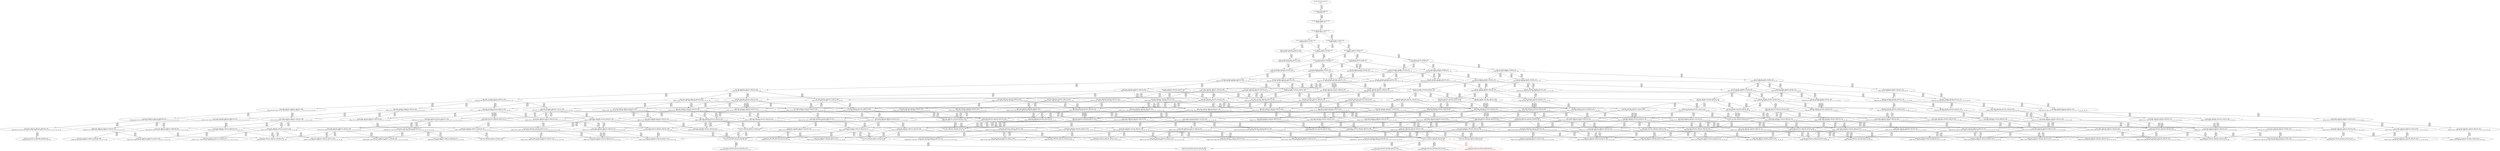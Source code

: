 digraph {
	S0[label="S0: [0, 0] [0, 0] [0, 0] [0, 0] \n{}{}"];
	S1[label="S1: [0, 0] [0, 0] [0, 0] [66, 83] \n{T0J0:66-83}{1}"];
	S2[label="S2: [66, 66] [66, 66] [66, 83] [73, 92] \n{T0J1:73-92}{1, 2}"];
	S3[label="S3: [66, 66] [66, 83] [71, 90] [73, 92] \n{T0J2:71-90}{1, 2, 3}"];
	S4[label="S4: [71, 83] [71, 83] [73, 92] [100, 120] \n{T0J3:100-120}{1, 2, 3, 4}"];
	S5[label="S5: [66, 83] [70, 88] [71, 90] [73, 92] \n{T0J8:70-88}{1, 2, 3, 9}"];
	S6[label="S6: [71, 83] [73, 92] [100, 120] [132, 160] \n{T0J3:100-120, T0J7:132-160}{1, 2, 3, 4, 8}"];
	S7[label="S7: [71, 88] [71, 90] [73, 92] [100, 125] \n{T0J3:100-125}{1, 2, 3, 4, 9}"];
	S8[label="S8: [70, 88] [71, 90] [73, 92] [82, 103] \n{T0J9:82-103}{1, 2, 3, 9, 10}"];
	S9[label="S9: [71, 90] [73, 92] [100, 125] [132, 165] \n{T0J3:100-125, T0J7:132-165}{1, 2, 3, 4, 8, 9}"];
	S10[label="S10: [71, 90] [73, 92] [82, 103] [100, 125] \n{T0J3:100-125}{1, 2, 3, 4, 9, 10}"];
	S11[label="S11: [82, 88] [82, 90] [82, 92] [94, 104] \n{T0J10:94-104}{1, 2, 3, 9, 10, 11}"];
	S12[label="S12: [71, 90] [73, 92] [82, 103] [98, 124] \n{T0J12:98-124}{1, 2, 3, 9, 10, 13}"];
	S13[label="S13: [73, 92] [82, 105] [100, 125] [132, 167] \n{T0J3:100-125, T0J7:132-167}{1, 2, 3, 4, 8, 9, 10}"];
	S14[label="S14: [82, 92] [82, 103] [94, 105] [100, 125] \n{T0J3:100-125, T0J10:94-105}{1, 2, 3, 4, 9, 10, 11}"];
	S15[label="S15: [73, 92] [82, 103] [98, 125] [100, 127] \n{T0J3:100-127, T0J12:98-125}{1, 2, 3, 4, 9, 10, 13}"];
	S16[label="S16: [82, 90] [82, 92] [94, 104] [134, 153] \n{T0J10:94-104, T0J11:134-153}{1, 2, 3, 9, 10, 11, 12}"];
	S17[label="S17: [82, 92] [82, 103] [94, 105] [98, 124] \n{T0J10:94-105, T0J12:98-124}{1, 2, 3, 9, 10, 11, 13}"];
	S18[label="S18: [73, 92] [78, 98] [82, 103] [98, 124] \n{T0J12:98-124, T0J17:78-98}{1, 2, 3, 9, 10, 13, 18}"];
	S19[label="S19: [82, 105] [94, 108] [100, 125] [132, 169] \n{T0J3:100-125, T0J7:132-169, T0J10:94-108}{1, 2, 3, 4, 8, 9, 10, 11}"];
	S20[label="S20: [82, 105] [98, 125] [100, 128] [132, 169] \n{T0J3:100-127, T0J7:132-169, T0J12:98-128}{1, 2, 3, 4, 8, 9, 10, 13}"];
	S21[label="S21: [82, 103] [94, 105] [100, 127] [134, 154] \n{T0J3:100-127, T0J10:94-105, T0J11:134-154}{1, 2, 3, 4, 9, 10, 11, 12}"];
	S22[label="S22: [82, 103] [94, 105] [98, 125] [100, 129] \n{T0J3:100-129, T0J10:94-105, T0J12:98-125}{1, 2, 3, 4, 9, 10, 11, 13}"];
	S23[label="S23: [78, 98] [82, 103] [98, 125] [100, 129] \n{T0J3:100-129, T0J12:98-125}{1, 2, 3, 4, 9, 10, 13, 18}"];
	S24[label="S24: [82, 103] [94, 105] [98, 125] [134, 154] \n{T0J10:94-105, T0J11:134-154, T0J12:98-125}{1, 2, 3, 9, 10, 11, 12, 13}"];
	S25[label="S25: [82, 98] [82, 103] [94, 105] [98, 124] \n{T0J10:94-105, T0J12:98-124}{1, 2, 3, 9, 10, 11, 13, 18}"];
	S26[label="S26: [78, 89] [79, 91] [82, 103] [98, 124] \n{T0J12:98-124, T0J18:79-91}{1, 2, 3, 9, 10, 13, 18, 19}"];
	S27[label="S27: [100, 105] [100, 108] [132, 169] [178, 203] \n{T0J4:178-203, T0J7:132-169}{1, 2, 3, 4, 5, 8, 9, 10, 11}"];
	S28[label="S28: [94, 108] [100, 127] [132, 169] [134, 180] \n{T0J7:132-180, T0J11:134-170}{1, 2, 3, 4, 8, 9, 10, 11, 12}"];
	S29[label="S29: [94, 121] [98, 125] [100, 140] [132, 180] \n{T0J7:132-180}{1, 2, 3, 4, 8, 9, 10, 11, 13}"];
	S30[label="S30: [100, 125] [100, 128] [132, 169] [178, 203] \n{T0J4:178-203, T0J7:132-169}{1, 2, 3, 4, 5, 8, 9, 10, 13}"];
	S31[label="S31: [98, 104] [100, 125] [132, 169] [170, 194] \n{T0J7:132-169, T0J13:170-194}{1, 2, 3, 4, 8, 9, 10, 13, 14}"];
	S32[label="S32: [82, 113] [98, 125] [100, 129] [132, 175] \n{T0J7:132-175}{1, 2, 3, 4, 8, 9, 10, 13, 18}"];
	S33[label="S33: [100, 103] [100, 105] [134, 154] [178, 201] \n{T0J4:178-201, T0J11:134-154}{1, 2, 3, 4, 5, 9, 10, 11, 12}"];
	S34[label="S34: [94, 105] [98, 125] [100, 140] [134, 154] \n{T0J3:100-140, T0J11:134-154}{1, 2, 3, 4, 9, 10, 11, 12, 13}"];
	S35[label="S35: [100, 103] [100, 105] [100, 125] [178, 201] \n{T0J4:178-201}{1, 2, 3, 4, 5, 9, 10, 11, 13}"];
	S36[label="S36: [82, 103] [94, 105] [98, 125] [100, 135] \n{T0J3:100-135, T0J12:98-125}{1, 2, 3, 4, 9, 10, 11, 13, 18}"];
	S37[label="S37: [79, 91] [82, 103] [98, 125] [100, 129] \n{T0J3:100-129, T0J12:98-125}{1, 2, 3, 4, 9, 10, 13, 18, 19}"];
	S38[label="S38: [82, 103] [94, 105] [98, 125] [134, 154] \n{T0J10:94-105, T0J11:134-154, T0J12:98-125}{1, 2, 3, 9, 10, 11, 12, 13, 18}"];
	S39[label="S39: [82, 91] [82, 103] [94, 105] [98, 124] \n{T0J10:94-105, T0J12:98-124}{1, 2, 3, 9, 10, 11, 13, 18, 19}"];
	S40[label="S40: [79, 91] [82, 103] [98, 124] [142, 170] \n{T0J12:98-124, T0J19:142-170}{1, 2, 3, 9, 10, 13, 18, 19, 20}"];
	S41[label="S41: [100, 108] [120, 130] [132, 169] [178, 203] \n{T0J4:178-203, T0J5:120-130, T0J7:132-169}{1, 2, 3, 4, 5, 6, 8, 9, 10, 11}"];
	S42[label="S42: [100, 127] [132, 169] [134, 180] [178, 206] \n{T0J4:178-206, T0J7:132-180, T0J11:134-170}{1, 2, 3, 4, 5, 8, 9, 10, 11, 12}"];
	S43[label="S43: [100, 128] [100, 141] [132, 180] [178, 219] \n{T0J4:178-219, T0J7:132-180}{1, 2, 3, 4, 5, 8, 9, 10, 11, 13}"];
	S44[label="S44: [98, 127] [100, 144] [132, 180] [134, 186] \n{T0J7:132-182, T0J11:134-186}{1, 2, 3, 4, 8, 9, 10, 11, 12, 13}"];
	S45[label="S45: [98, 125] [100, 140] [132, 180] [170, 194] \n{T0J7:132-180, T0J13:170-194}{1, 2, 3, 4, 8, 9, 10, 11, 13, 14}"];
	S46[label="S46: [94, 125] [98, 129] [100, 140] [132, 180] \n{T0J7:132-180}{1, 2, 3, 4, 8, 9, 10, 11, 13, 18}"];
	S47[label="S47: [100, 128] [120, 150] [132, 169] [178, 203] \n{T0J4:178-203, T0J5:120-150, T0J7:132-169}{1, 2, 3, 4, 5, 6, 8, 9, 10, 13}"];
	S48[label="S48: [100, 128] [132, 169] [170, 194] [178, 203] \n{T0J4:178-203, T0J7:132-169, T0J13:170-194}{1, 2, 3, 4, 5, 8, 9, 10, 13, 14}"];
	S49[label="S49: [100, 125] [100, 129] [132, 175] [178, 211] \n{T0J4:178-211, T0J7:132-175}{1, 2, 3, 4, 5, 8, 9, 10, 13, 18}"];
	S50[label="S50: [100, 117] [108, 125] [132, 169] [170, 194] \n{T0J7:132-169, T0J13:170-194, T0J14:108-117}{1, 2, 3, 4, 8, 9, 10, 13, 14, 15}"];
	S51[label="S51: [98, 125] [100, 129] [132, 175] [170, 194] \n{T0J7:132-175, T0J13:170-194}{1, 2, 3, 4, 8, 9, 10, 13, 14, 18}"];
	S52[label="S52: [82, 106] [98, 125] [100, 129] [132, 175] \n{T0J7:132-175}{1, 2, 3, 4, 8, 9, 10, 13, 18, 19}"];
	S53[label="S53: [100, 105] [120, 128] [134, 154] [178, 201] \n{T0J4:178-201, T0J5:120-128, T0J11:134-154}{1, 2, 3, 4, 5, 6, 9, 10, 11, 12}"];
	S54[label="S54: [100, 105] [100, 125] [134, 154] [178, 203] \n{T0J4:178-203, T0J11:134-154}{1, 2, 3, 4, 5, 9, 10, 11, 12, 13}"];
	S55[label="S55: [100, 105] [100, 125] [120, 128] [178, 201] \n{T0J4:178-201, T0J5:120-128}{1, 2, 3, 4, 5, 6, 9, 10, 11, 13}"];
	S56[label="S56: [100, 103] [100, 105] [100, 125] [178, 201] \n{T0J4:178-201}{1, 2, 3, 4, 5, 9, 10, 11, 13, 18}"];
	S57[label="S57: [94, 105] [98, 125] [100, 140] [134, 154] \n{T0J3:100-140, T0J11:134-154}{1, 2, 3, 4, 9, 10, 11, 12, 13, 18}"];
	S58[label="S58: [82, 103] [94, 105] [98, 125] [100, 135] \n{T0J3:100-135, T0J12:98-125}{1, 2, 3, 4, 9, 10, 11, 13, 18, 19}"];
	S59[label="S59: [82, 103] [98, 125] [100, 129] [142, 170] \n{T0J3:100-129, T0J12:98-125, T0J19:142-170}{1, 2, 3, 4, 9, 10, 13, 18, 19, 20}"];
	S60[label="S60: [82, 103] [94, 105] [98, 125] [134, 154] \n{T0J10:94-105, T0J11:134-154, T0J12:98-125}{1, 2, 3, 9, 10, 11, 12, 13, 18, 19}"];
	S61[label="S61: [82, 103] [94, 105] [98, 124] [142, 170] \n{T0J10:94-105, T0J12:98-124, T0J19:142-170}{1, 2, 3, 9, 10, 11, 13, 18, 19, 20}"];
	S62[label="S62: [120, 130] [132, 168] [148, 169] [178, 203] \n{T0J4:178-203, T0J5:120-130, T0J6:148-168, T0J7:132-169}{1, 2, 3, 4, 5, 6, 7, 8, 9, 10, 11}"];
	S63[label="S63: [120, 152] [132, 169] [134, 182] [178, 206] \n{T0J4:178-206, T0J5:120-152, T0J7:132-182, T0J11:134-173}{1, 2, 3, 4, 5, 6, 8, 9, 10, 11, 12}"];
	S64[label="S64: [100, 144] [120, 153] [132, 182] [178, 219] \n{T0J4:178-219, T0J7:132-182}{1, 2, 3, 4, 5, 6, 8, 9, 10, 11, 13}"];
	S65[label="S65: [100, 163] [132, 180] [134, 193] [178, 225] \n{T0J4:178-225, T0J7:132-182, T0J11:134-193}{1, 2, 3, 4, 5, 8, 9, 10, 11, 12, 13}"];
	S66[label="S66: [100, 144] [132, 180] [170, 194] [178, 223] \n{T0J4:178-223, T0J7:132-180, T0J13:170-194}{1, 2, 3, 4, 5, 8, 9, 10, 11, 13, 14}"];
	S67[label="S67: [100, 129] [100, 141] [132, 180] [178, 223] \n{T0J4:178-223, T0J7:132-180}{1, 2, 3, 4, 5, 8, 9, 10, 11, 13, 18}"];
	S68[label="S68: [100, 144] [132, 180] [134, 190] [170, 217] \n{T0J7:132-182, T0J11:134-190, T0J13:170-217}{1, 2, 3, 4, 8, 9, 10, 11, 12, 13, 14}"];
	S69[label="S69: [98, 136] [100, 144] [132, 180] [134, 190] \n{T0J7:132-182, T0J11:134-190}{1, 2, 3, 4, 8, 9, 10, 11, 12, 13, 18}"];
	S70[label="S70: [100, 125] [108, 140] [132, 180] [170, 194] \n{T0J7:132-180, T0J13:170-194}{1, 2, 3, 4, 8, 9, 10, 11, 13, 14, 15}"];
	S71[label="S71: [98, 129] [100, 141] [132, 180] [170, 194] \n{T0J7:132-180, T0J13:170-194}{1, 2, 3, 4, 8, 9, 10, 11, 13, 14, 18}"];
	S72[label="S72: [94, 122] [98, 129] [100, 140] [132, 180] \n{T0J7:132-180}{1, 2, 3, 4, 8, 9, 10, 11, 13, 18, 19}"];
	S73[label="S73: [120, 150] [132, 169] [148, 188] [178, 203] \n{T0J4:178-203, T0J6:148-188, T0J7:132-169}{1, 2, 3, 4, 5, 6, 7, 8, 9, 10, 13}"];
	S74[label="S74: [120, 153] [132, 169] [170, 194] [178, 203] \n{T0J4:178-203, T0J5:120-153, T0J7:132-169, T0J13:170-194}{1, 2, 3, 4, 5, 6, 8, 9, 10, 13, 14}"];
	S75[label="S75: [100, 129] [120, 150] [132, 175] [178, 211] \n{T0J4:178-211, T0J5:120-150, T0J7:132-175}{1, 2, 3, 4, 5, 6, 8, 9, 10, 13, 18}"];
	S76[label="S76: [108, 125] [132, 169] [170, 194] [178, 215] \n{T0J4:178-215, T0J7:132-169, T0J13:170-194}{1, 2, 3, 4, 5, 8, 9, 10, 13, 14, 15}"];
	S77[label="S77: [100, 129] [132, 175] [170, 194] [178, 223] \n{T0J4:178-223, T0J7:132-175, T0J13:170-194}{1, 2, 3, 4, 5, 8, 9, 10, 13, 14, 18}"];
	S78[label="S78: [100, 125] [100, 129] [132, 175] [178, 211] \n{T0J4:178-211, T0J7:132-175}{1, 2, 3, 4, 5, 8, 9, 10, 13, 18, 19}"];
	S79[label="S79: [108, 125] [132, 169] [170, 194] [173, 196] \n{T0J7:132-169, T0J13:170-194, T0J14:108-117, T0J15:173-196}{1, 2, 3, 4, 8, 9, 10, 13, 14, 15, 16}"];
	S80[label="S80: [100, 117] [108, 129] [132, 175] [170, 194] \n{T0J7:132-175, T0J13:170-194, T0J14:108-117}{1, 2, 3, 4, 8, 9, 10, 13, 14, 15, 18}"];
	S81[label="S81: [98, 125] [100, 129] [132, 175] [170, 194] \n{T0J7:132-175, T0J13:170-194}{1, 2, 3, 4, 8, 9, 10, 13, 14, 18, 19}"];
	S82[label="S82: [98, 125] [100, 129] [132, 175] [143, 185] \n{T0J7:132-180, T0J19:142-185}{1, 2, 3, 4, 8, 9, 10, 13, 18, 19, 20}"];
	S83[label="S83: [120, 128] [134, 154] [148, 165] [178, 201] \n{T0J4:178-201, T0J5:120-128, T0J6:148-165, T0J11:134-154}{1, 2, 3, 4, 5, 6, 7, 9, 10, 11, 12}"];
	S84[label="S84: [100, 125] [120, 130] [134, 154] [178, 203] \n{T0J4:178-203, T0J5:120-130, T0J11:134-154}{1, 2, 3, 4, 5, 6, 9, 10, 11, 12, 13}"];
	S85[label="S85: [100, 125] [120, 128] [148, 165] [178, 201] \n{T0J4:178-201, T0J5:120-128, T0J6:148-165}{1, 2, 3, 4, 5, 6, 7, 9, 10, 11, 13}"];
	S86[label="S86: [100, 105] [100, 125] [120, 128] [178, 201] \n{T0J4:178-201, T0J5:120-128}{1, 2, 3, 4, 5, 6, 9, 10, 11, 13, 18}"];
	S87[label="S87: [100, 105] [100, 125] [134, 154] [178, 203] \n{T0J4:178-203, T0J11:134-154}{1, 2, 3, 4, 5, 9, 10, 11, 12, 13, 18}"];
	S88[label="S88: [100, 103] [100, 105] [100, 125] [178, 201] \n{T0J4:178-201}{1, 2, 3, 4, 5, 9, 10, 11, 13, 18, 19}"];
	S89[label="S89: [94, 105] [98, 125] [100, 140] [134, 154] \n{T0J3:100-140, T0J11:134-154}{1, 2, 3, 4, 9, 10, 11, 12, 13, 18, 19}"];
	S90[label="S90: [94, 105] [98, 125] [100, 140] [142, 170] \n{T0J3:100-140, T0J19:142-170}{1, 2, 3, 4, 9, 10, 11, 13, 18, 19, 20}"];
	S91[label="S91: [100, 103] [100, 125] [142, 170] [178, 201] \n{T0J4:178-201, T0J19:142-170}{1, 2, 3, 4, 5, 9, 10, 13, 18, 19, 20}"];
	S92[label="S92: [94, 105] [98, 125] [134, 154] [142, 170] \n{T0J10:94-105, T0J11:134-154, T0J12:98-125, T0J19:142-170}{1, 2, 3, 9, 10, 11, 12, 13, 18, 19, 20}"];
	S93[label="S93: [132, 169] [134, 182] [168, 206] [178, 212] \n{T0J4:178-206, T0J6:148-212}{1, 2, 3, 4, 5, 6, 7, 8, 9, 10, 11, 12}"];
	S94[label="S94: [120, 180] [132, 188] [134, 204] [178, 225] \n{T0J4:178-225}{1, 2, 3, 4, 5, 6, 8, 9, 10, 11, 12, 13}"];
	S95[label="S95: [120, 166] [132, 182] [148, 204] [178, 219] \n{T0J4:178-219}{1, 2, 3, 4, 5, 6, 7, 8, 9, 10, 11, 13}"];
	S96[label="S96: [120, 169] [132, 182] [170, 194] [178, 223] \n{T0J4:178-223, T0J13:170-194}{1, 2, 3, 4, 5, 6, 8, 9, 10, 11, 13, 14}"];
	S97[label="S97: [100, 145] [120, 154] [132, 182] [178, 223] \n{T0J4:178-223, T0J7:132-182}{1, 2, 3, 4, 5, 6, 8, 9, 10, 11, 13, 18}"];
	S98[label="S98: [132, 180] [134, 194] [170, 225] [178, 242] \n{T0J4:178-242, T0J13:170-229}{1, 2, 3, 4, 5, 8, 9, 10, 11, 12, 13, 14}"];
	S99[label="S99: [100, 148] [132, 180] [134, 194] [178, 238] \n{T0J4:178-238}{1, 2, 3, 4, 5, 8, 9, 10, 11, 12, 13, 18}"];
	S100[label="S100: [108, 141] [132, 180] [170, 194] [178, 223] \n{T0J4:178-223, T0J7:132-180, T0J13:170-194}{1, 2, 3, 4, 5, 8, 9, 10, 11, 13, 14, 15}"];
	S101[label="S101: [100, 145] [132, 180] [170, 194] [178, 227] \n{T0J4:178-227, T0J7:132-180, T0J13:170-194}{1, 2, 3, 4, 5, 8, 9, 10, 11, 13, 14, 18}"];
	S102[label="S102: [100, 129] [100, 141] [132, 180] [178, 223] \n{T0J4:178-223, T0J7:132-180}{1, 2, 3, 4, 5, 8, 9, 10, 11, 13, 18, 19}"];
	S103[label="S103: [108, 152] [132, 180] [134, 190] [170, 217] \n{T0J13:170-217}{1, 2, 3, 4, 8, 9, 10, 11, 12, 13, 14, 15}"];
	S104[label="S104: [100, 148] [132, 180] [134, 194] [170, 229] \n{T0J13:170-229}{1, 2, 3, 4, 8, 9, 10, 11, 12, 13, 14, 18}"];
	S105[label="S105: [98, 141] [100, 144] [132, 180] [134, 190] \n{}{1, 2, 3, 4, 8, 9, 10, 11, 12, 13, 18, 19}"];
	S106[label="S106: [134, 139] [134, 144] [134, 178] [165, 180] \n{T0J21:165-178}{1, 2, 3, 4, 8, 9, 10, 11, 12, 13, 18, 22}"];
	S107[label="S107: [108, 141] [132, 180] [170, 194] [173, 196] \n{T0J7:132-180, T0J13:170-194, T0J15:173-196}{1, 2, 3, 4, 8, 9, 10, 11, 13, 14, 15, 16}"];
	S108[label="S108: [100, 129] [108, 141] [132, 180] [170, 194] \n{T0J7:132-180, T0J13:170-194}{1, 2, 3, 4, 8, 9, 10, 11, 13, 14, 15, 18}"];
	S109[label="S109: [98, 129] [100, 141] [132, 180] [170, 194] \n{T0J7:132-180, T0J13:170-194}{1, 2, 3, 4, 8, 9, 10, 11, 13, 14, 18, 19}"];
	S110[label="S110: [98, 129] [100, 141] [132, 180] [143, 185] \n{T0J7:132-182, T0J19:142-185}{1, 2, 3, 4, 8, 9, 10, 11, 13, 18, 19, 20}"];
	S111[label="S111: [132, 169] [168, 194] [170, 203] [178, 213] \n{T0J4:178-203, T0J6:168-213, T0J13:170-194}{1, 2, 3, 4, 5, 6, 7, 8, 9, 10, 13, 14}"];
	S112[label="S112: [120, 150] [132, 175] [148, 189] [178, 211] \n{T0J4:178-211, T0J6:148-189, T0J7:132-175}{1, 2, 3, 4, 5, 6, 7, 8, 9, 10, 13, 18}"];
	S113[label="S113: [120, 154] [132, 175] [170, 194] [178, 223] \n{T0J4:178-223, T0J5:120-154, T0J7:132-175, T0J13:170-194}{1, 2, 3, 4, 5, 6, 8, 9, 10, 13, 14, 18}"];
	S114[label="S114: [100, 129] [120, 150] [132, 175] [178, 211] \n{T0J4:178-211, T0J5:120-150, T0J7:132-175}{1, 2, 3, 4, 5, 6, 8, 9, 10, 13, 18, 19}"];
	S115[label="S115: [128, 150] [132, 169] [170, 194] [178, 215] \n{T0J4:178-215, T0J5:128-150, T0J7:132-169, T0J13:170-194}{1, 2, 3, 4, 5, 6, 8, 9, 10, 13, 14, 15}"];
	S116[label="S116: [108, 129] [132, 175] [170, 194] [178, 223] \n{T0J4:178-223, T0J7:132-175, T0J13:170-194}{1, 2, 3, 4, 5, 8, 9, 10, 13, 14, 15, 18}"];
	S117[label="S117: [100, 129] [132, 175] [170, 194] [178, 223] \n{T0J4:178-223, T0J7:132-175, T0J13:170-194}{1, 2, 3, 4, 5, 8, 9, 10, 13, 14, 18, 19}"];
	S118[label="S118: [100, 129] [132, 175] [143, 185] [178, 223] \n{T0J4:178-223, T0J7:132-180, T0J19:142-185}{1, 2, 3, 4, 5, 8, 9, 10, 13, 18, 19, 20}"];
	S119[label="S119: [132, 169] [170, 194] [173, 196] [186, 223] \n{T0J4:186-223, T0J7:132-169, T0J13:170-194, T0J15:173-196}{1, 2, 3, 4, 5, 8, 9, 10, 13, 14, 15, 16}"];
	S120[label="S120: [108, 129] [132, 175] [170, 194] [173, 196] \n{T0J7:132-175, T0J13:170-194, T0J14:108-117, T0J15:173-196}{1, 2, 3, 4, 8, 9, 10, 13, 14, 15, 16, 18}"];
	S121[label="S121: [100, 117] [108, 129] [132, 175] [170, 194] \n{T0J7:132-175, T0J13:170-194, T0J14:108-117}{1, 2, 3, 4, 8, 9, 10, 13, 14, 15, 18, 19}"];
	S122[label="S122: [100, 129] [132, 175] [143, 185] [170, 194] \n{T0J7:132-180, T0J13:170-194, T0J19:142-185}{1, 2, 3, 4, 8, 9, 10, 13, 14, 18, 19, 20}"];
	S123[label="S123: [120, 130] [134, 154] [148, 185] [178, 203] \n{T0J4:178-203, T0J6:148-185, T0J11:134-154}{1, 2, 3, 4, 5, 6, 7, 9, 10, 11, 12, 13}"];
	S124[label="S124: [100, 125] [120, 128] [148, 165] [178, 201] \n{T0J4:178-201, T0J5:120-128, T0J6:148-165}{1, 2, 3, 4, 5, 6, 7, 9, 10, 11, 13, 18}"];
	S125[label="S125: [100, 125] [120, 130] [134, 154] [178, 203] \n{T0J4:178-203, T0J5:120-130, T0J11:134-154}{1, 2, 3, 4, 5, 6, 9, 10, 11, 12, 13, 18}"];
	S126[label="S126: [100, 105] [100, 125] [120, 128] [178, 201] \n{T0J4:178-201, T0J5:120-128}{1, 2, 3, 4, 5, 6, 9, 10, 11, 13, 18, 19}"];
	S127[label="S127: [100, 105] [100, 125] [134, 154] [178, 203] \n{T0J4:178-203, T0J11:134-154}{1, 2, 3, 4, 5, 9, 10, 11, 12, 13, 18, 19}"];
	S128[label="S128: [100, 105] [100, 125] [142, 170] [178, 203] \n{T0J4:178-203, T0J19:142-170}{1, 2, 3, 4, 5, 9, 10, 11, 13, 18, 19, 20}"];
	S129[label="S129: [100, 125] [120, 128] [142, 170] [178, 201] \n{T0J4:178-201, T0J5:120-128, T0J19:142-170}{1, 2, 3, 4, 5, 6, 9, 10, 13, 18, 19, 20}"];
	S130[label="S130: [98, 125] [123, 142] [134, 154] [142, 170] \n{T0J3:123-142, T0J11:134-154, T0J19:142-170}{1, 2, 3, 4, 9, 10, 11, 12, 13, 18, 19, 20}"];
	S131[label="S131: [132, 188] [134, 205] [168, 225] [178, 240] \n{}{1, 2, 3, 4, 5, 6, 7, 8, 9, 10, 11, 12, 13}"];
	S132[label="S132: [132, 194] [134, 205] [170, 225] [178, 242] \n{}{1, 2, 3, 4, 5, 6, 8, 9, 10, 11, 12, 13, 14}"];
	S133[label="S133: [120, 173] [132, 188] [134, 206] [178, 238] \n{T0J4:178-238}{1, 2, 3, 4, 5, 6, 8, 9, 10, 11, 12, 13, 18}"];
	S134[label="S134: [132, 185] [168, 194] [170, 223] [178, 229] \n{T0J4:178-223, T0J13:170-194}{1, 2, 3, 4, 5, 6, 7, 8, 9, 10, 11, 13, 14}"];
	S135[label="S135: [120, 166] [132, 182] [148, 205] [178, 223] \n{T0J4:178-223}{1, 2, 3, 4, 5, 6, 7, 8, 9, 10, 11, 13, 18}"];
	S136[label="S136: [120, 170] [132, 182] [170, 194] [178, 227] \n{T0J4:178-227, T0J13:170-194}{1, 2, 3, 4, 5, 6, 8, 9, 10, 11, 13, 14, 18}"];
	S137[label="S137: [100, 145] [120, 154] [132, 182] [178, 223] \n{T0J4:178-223, T0J7:132-182}{1, 2, 3, 4, 5, 6, 8, 9, 10, 11, 13, 18, 19}"];
	S138[label="S138: [132, 180] [134, 194] [170, 225] [178, 250] \n{T0J4:178-250, T0J13:170-229}{1, 2, 3, 4, 5, 8, 9, 10, 11, 12, 13, 14, 15}"];
	S139[label="S139: [132, 180] [134, 194] [170, 231] [178, 246] \n{T0J4:178-246, T0J13:170-231}{1, 2, 3, 4, 5, 8, 9, 10, 11, 12, 13, 14, 18}"];
	S140[label="S140: [100, 144] [132, 180] [134, 194] [178, 240] \n{T0J4:178-240}{1, 2, 3, 4, 5, 8, 9, 10, 11, 12, 13, 18, 19}"];
	S141[label="S141: [134, 180] [134, 180] [165, 194] [178, 240] \n{T0J4:178-240, T0J21:165-180}{1, 2, 3, 4, 5, 8, 9, 10, 11, 12, 13, 18, 22}"];
	S142[label="S142: [128, 166] [132, 180] [170, 194] [178, 223] \n{T0J4:178-223, T0J13:170-194}{1, 2, 3, 4, 5, 6, 8, 9, 10, 11, 13, 14, 15}"];
	S143[label="S143: [108, 145] [132, 180] [170, 194] [178, 227] \n{T0J4:178-227, T0J7:132-180, T0J13:170-194}{1, 2, 3, 4, 5, 8, 9, 10, 11, 13, 14, 15, 18}"];
	S144[label="S144: [100, 145] [132, 180] [170, 194] [178, 227] \n{T0J4:178-227, T0J7:132-180, T0J13:170-194}{1, 2, 3, 4, 5, 8, 9, 10, 11, 13, 14, 18, 19}"];
	S145[label="S145: [100, 145] [132, 180] [143, 185] [178, 227] \n{T0J4:178-227, T0J7:132-182, T0J19:142-185}{1, 2, 3, 4, 5, 8, 9, 10, 11, 13, 18, 19, 20}"];
	S146[label="S146: [132, 180] [134, 194] [170, 217] [173, 233] \n{T0J13:170-217, T0J15:173-233}{1, 2, 3, 4, 8, 9, 10, 11, 12, 13, 14, 15, 16}"];
	S147[label="S147: [108, 154] [132, 180] [134, 194] [170, 229] \n{T0J13:170-229}{1, 2, 3, 4, 8, 9, 10, 11, 12, 13, 14, 15, 18}"];
	S148[label="S148: [100, 144] [132, 180] [134, 194] [170, 231] \n{T0J13:170-231}{1, 2, 3, 4, 8, 9, 10, 11, 12, 13, 14, 18, 19}"];
	S149[label="S149: [134, 180] [134, 180] [165, 194] [170, 231] \n{T0J13:170-231, T0J21:165-180}{1, 2, 3, 4, 8, 9, 10, 11, 12, 13, 14, 18, 22}"];
	S150[label="S150: [100, 144] [132, 180] [134, 190] [150, 222] \n{T0J19:142-222}{1, 2, 3, 4, 8, 9, 10, 11, 12, 13, 18, 19, 20}"];
	S151[label="S151: [134, 144] [134, 180] [134, 180] [165, 190] \n{T0J21:165-180}{1, 2, 3, 4, 8, 9, 10, 11, 12, 13, 18, 19, 22}"];
	S152[label="S152: [132, 180] [170, 194] [173, 196] [186, 239] \n{T0J4:186-239, T0J13:170-194, T0J15:173-196}{1, 2, 3, 4, 5, 8, 9, 10, 11, 13, 14, 15, 16}"];
	S153[label="S153: [108, 145] [132, 180] [170, 194] [173, 196] \n{T0J7:132-180, T0J13:170-194, T0J15:173-196}{1, 2, 3, 4, 8, 9, 10, 11, 13, 14, 15, 16, 18}"];
	S154[label="S154: [100, 129] [108, 141] [132, 180] [170, 194] \n{T0J7:132-180, T0J13:170-194}{1, 2, 3, 4, 8, 9, 10, 11, 13, 14, 15, 18, 19}"];
	S155[label="S155: [100, 145] [132, 180] [143, 185] [170, 194] \n{T0J7:132-182, T0J13:170-194, T0J19:142-185}{1, 2, 3, 4, 8, 9, 10, 11, 13, 14, 18, 19, 20}"];
	S156[label="S156: [132, 175] [168, 194] [170, 214] [178, 223] \n{T0J4:178-223, T0J6:168-214, T0J13:170-194}{1, 2, 3, 4, 5, 6, 7, 8, 9, 10, 13, 14, 18}"];
	S157[label="S157: [120, 150] [132, 175] [148, 189] [178, 211] \n{T0J4:178-211, T0J6:148-189, T0J7:132-175}{1, 2, 3, 4, 5, 6, 7, 8, 9, 10, 13, 18, 19}"];
	S158[label="S158: [120, 154] [132, 175] [170, 194] [178, 223] \n{T0J4:178-223, T0J5:120-154, T0J7:132-175, T0J13:170-194}{1, 2, 3, 4, 5, 6, 8, 9, 10, 13, 14, 18, 19}"];
	S159[label="S159: [120, 154] [132, 175] [143, 201] [178, 223] \n{T0J4:178-223, T0J7:132-202, T0J19:142-185}{1, 2, 3, 4, 5, 6, 8, 9, 10, 13, 18, 19, 20}"];
	S160[label="S160: [132, 169] [170, 194] [176, 210] [178, 215] \n{T0J4:178-215, T0J6:176-210, T0J13:170-194}{1, 2, 3, 4, 5, 6, 7, 8, 9, 10, 13, 14, 15}"];
	S161[label="S161: [128, 154] [132, 175] [170, 194] [178, 223] \n{T0J4:178-223, T0J5:128-154, T0J7:132-175, T0J13:170-194}{1, 2, 3, 4, 5, 6, 8, 9, 10, 13, 14, 15, 18}"];
	S162[label="S162: [108, 129] [132, 175] [170, 194] [178, 223] \n{T0J4:178-223, T0J7:132-175, T0J13:170-194}{1, 2, 3, 4, 5, 8, 9, 10, 13, 14, 15, 18, 19}"];
	S163[label="S163: [132, 175] [143, 185] [170, 194] [178, 227] \n{T0J4:178-227, T0J7:132-180, T0J13:170-194, T0J19:142-185}{1, 2, 3, 4, 5, 8, 9, 10, 13, 14, 18, 19, 20}"];
	S164[label="S164: [152, 194] [170, 194] [173, 196] [186, 223] \n{T0J4:186-223, T0J5:152-194, T0J13:170-194, T0J15:173-196}{1, 2, 3, 4, 5, 6, 8, 9, 10, 13, 14, 15, 16}"];
	S165[label="S165: [132, 175] [170, 194] [173, 196] [186, 227] \n{T0J4:186-227, T0J7:132-175, T0J13:170-194, T0J15:173-196}{1, 2, 3, 4, 5, 8, 9, 10, 13, 14, 15, 16, 18}"];
	S166[label="S166: [108, 129] [132, 175] [170, 194] [173, 196] \n{T0J7:132-175, T0J13:170-194, T0J14:108-117, T0J15:173-196}{1, 2, 3, 4, 8, 9, 10, 13, 14, 15, 16, 18, 19}"];
	S167[label="S167: [108, 129] [132, 175] [143, 185] [170, 194] \n{T0J7:132-180, T0J13:170-194, T0J14:108-117, T0J19:142-185}{1, 2, 3, 4, 8, 9, 10, 13, 14, 15, 18, 19, 20}"];
	S168[label="S168: [120, 130] [134, 154] [148, 185] [178, 203] \n{T0J4:178-203, T0J6:148-185, T0J11:134-154}{1, 2, 3, 4, 5, 6, 7, 9, 10, 11, 12, 13, 18}"];
	S169[label="S169: [100, 125] [120, 128] [148, 165] [178, 201] \n{T0J4:178-201, T0J5:120-128, T0J6:148-165}{1, 2, 3, 4, 5, 6, 7, 9, 10, 11, 13, 18, 19}"];
	S170[label="S170: [100, 125] [120, 130] [134, 154] [178, 203] \n{T0J4:178-203, T0J5:120-130, T0J11:134-154}{1, 2, 3, 4, 5, 6, 9, 10, 11, 12, 13, 18, 19}"];
	S171[label="S171: [100, 125] [120, 130] [142, 170] [178, 203] \n{T0J4:178-203, T0J5:120-130, T0J19:142-170}{1, 2, 3, 4, 5, 6, 9, 10, 11, 13, 18, 19, 20}"];
	S172[label="S172: [120, 128] [142, 170] [148, 185] [178, 201] \n{T0J4:178-201, T0J6:148-185, T0J19:142-170}{1, 2, 3, 4, 5, 6, 7, 9, 10, 13, 18, 19, 20}"];
	S173[label="S173: [123, 125] [134, 154] [142, 170] [201, 223] \n{T0J4:201-223, T0J11:134-154, T0J19:142-170}{1, 2, 3, 4, 5, 9, 10, 11, 12, 13, 18, 19, 20}"];
	S174[label="S174: [134, 205] [168, 225] [178, 242] [180, 278] \n{}{1, 2, 3, 4, 5, 6, 7, 8, 9, 10, 11, 12, 13, 14}"];
	S175[label="S175: [132, 197] [134, 206] [168, 233] [178, 240] \n{}{1, 2, 3, 4, 5, 6, 7, 8, 9, 10, 11, 12, 13, 18}"];
	S176[label="S176: [132, 194] [142, 205] [170, 225] [178, 250] \n{}{1, 2, 3, 4, 5, 6, 8, 9, 10, 11, 12, 13, 14, 15}"];
	S177[label="S177: [132, 194] [134, 206] [170, 231] [178, 246] \n{}{1, 2, 3, 4, 5, 6, 8, 9, 10, 11, 12, 13, 14, 18}"];
	S178[label="S178: [120, 169] [132, 188] [134, 206] [178, 240] \n{T0J4:178-240}{1, 2, 3, 4, 5, 6, 8, 9, 10, 11, 12, 13, 18, 19}"];
	S179[label="S179: [134, 180] [134, 194] [165, 206] [178, 240] \n{}{1, 2, 3, 4, 5, 6, 8, 9, 10, 11, 12, 13, 18, 22}"];
	S180[label="S180: [132, 191] [168, 194] [170, 227] [178, 230] \n{T0J4:178-227}{1, 2, 3, 4, 5, 6, 7, 8, 9, 10, 11, 13, 14, 18}"];
	S181[label="S181: [120, 166] [132, 182] [148, 205] [178, 223] \n{T0J4:178-223}{1, 2, 3, 4, 5, 6, 7, 8, 9, 10, 11, 13, 18, 19}"];
	S182[label="S182: [120, 170] [132, 182] [170, 194] [178, 227] \n{T0J4:178-227, T0J13:170-194}{1, 2, 3, 4, 5, 6, 8, 9, 10, 11, 13, 14, 18, 19}"];
	S183[label="S183: [120, 170] [132, 182] [143, 202] [178, 227] \n{T0J4:178-227}{1, 2, 3, 4, 5, 6, 8, 9, 10, 11, 13, 18, 19, 20}"];
	S184[label="S184: [134, 194] [170, 225] [173, 233] [186, 278] \n{T0J4:178-278}{1, 2, 3, 4, 5, 8, 9, 10, 11, 12, 13, 14, 15, 16}"];
	S185[label="S185: [132, 180] [134, 194] [170, 231] [178, 252] \n{T0J4:178-252, T0J13:170-231}{1, 2, 3, 4, 5, 8, 9, 10, 11, 12, 13, 14, 15, 18}"];
	S186[label="S186: [132, 180] [134, 194] [170, 231] [178, 246] \n{T0J4:178-246, T0J13:170-231}{1, 2, 3, 4, 5, 8, 9, 10, 11, 12, 13, 14, 18, 19}"];
	S187[label="S187: [134, 180] [165, 194] [170, 231] [178, 278] \n{T0J4:178-278}{1, 2, 3, 4, 5, 8, 9, 10, 11, 12, 13, 14, 18, 22}"];
	S188[label="S188: [132, 180] [134, 194] [150, 222] [178, 242] \n{T0J4:178-242}{1, 2, 3, 4, 5, 8, 9, 10, 11, 12, 13, 18, 19, 20}"];
	S189[label="S189: [134, 180] [134, 180] [165, 194] [178, 242] \n{T0J4:178-242, T0J21:165-180}{1, 2, 3, 4, 5, 8, 9, 10, 11, 12, 13, 18, 19, 22}"];
	S190[label="S190: [132, 185] [170, 194] [176, 223] [178, 226] \n{T0J4:178-223, T0J6:176-226, T0J13:170-194}{1, 2, 3, 4, 5, 6, 7, 8, 9, 10, 11, 13, 14, 15}"];
	S191[label="S191: [128, 170] [132, 180] [170, 194] [178, 227] \n{T0J4:178-227, T0J13:170-194}{1, 2, 3, 4, 5, 6, 8, 9, 10, 11, 13, 14, 15, 18}"];
	S192[label="S192: [108, 145] [132, 180] [170, 194] [178, 227] \n{T0J4:178-227, T0J7:132-180, T0J13:170-194}{1, 2, 3, 4, 5, 8, 9, 10, 11, 13, 14, 15, 18, 19}"];
	S193[label="S193: [132, 180] [143, 185] [170, 194] [178, 243] \n{T0J4:178-243, T0J13:170-194}{1, 2, 3, 4, 5, 8, 9, 10, 11, 13, 14, 18, 19, 20}"];
	S194[label="S194: [134, 194] [170, 207] [173, 217] [184, 233] \n{T0J13:170-217, T0J15:173-233, T0J16:184-207}{1, 2, 3, 4, 8, 9, 10, 11, 12, 13, 14, 15, 16, 17}"];
	S195[label="S195: [132, 180] [134, 194] [170, 229] [173, 233] \n{T0J13:170-229, T0J15:173-233}{1, 2, 3, 4, 8, 9, 10, 11, 12, 13, 14, 15, 16, 18}"];
	S196[label="S196: [108, 154] [132, 180] [134, 194] [170, 231] \n{T0J13:170-231}{1, 2, 3, 4, 8, 9, 10, 11, 12, 13, 14, 15, 18, 19}"];
	S197[label="S197: [134, 180] [134, 180] [165, 194] [170, 231] \n{T0J13:170-231, T0J21:165-180}{1, 2, 3, 4, 8, 9, 10, 11, 12, 13, 14, 15, 18, 22}"];
	S198[label="S198: [132, 180] [134, 194] [150, 222] [170, 231] \n{T0J13:170-231, T0J19:142-222}{1, 2, 3, 4, 8, 9, 10, 11, 12, 13, 14, 18, 19, 20}"];
	S199[label="S199: [134, 180] [134, 180] [165, 194] [170, 231] \n{T0J13:170-231, T0J21:165-180}{1, 2, 3, 4, 8, 9, 10, 11, 12, 13, 14, 18, 19, 22}"];
	S200[label="S200: [134, 180] [134, 180] [150, 190] [165, 222] \n{T0J19:142-222, T0J21:165-180}{1, 2, 3, 4, 8, 9, 10, 11, 12, 13, 18, 19, 20, 22}"];
	S201[label="S201: [152, 194] [170, 196] [173, 205] [186, 239] \n{T0J4:186-239, T0J5:152-205}{1, 2, 3, 4, 5, 6, 8, 9, 10, 11, 13, 14, 15, 16}"];
	S202[label="S202: [132, 180] [170, 194] [173, 196] [186, 243] \n{T0J4:186-243, T0J13:170-194, T0J15:173-196}{1, 2, 3, 4, 5, 8, 9, 10, 11, 13, 14, 15, 16, 18}"];
	S203[label="S203: [108, 145] [132, 180] [170, 194] [173, 196] \n{T0J7:132-180, T0J13:170-194, T0J15:173-196}{1, 2, 3, 4, 8, 9, 10, 11, 13, 14, 15, 16, 18, 19}"];
	S204[label="S204: [108, 145] [132, 180] [143, 185] [170, 194] \n{T0J7:132-182, T0J13:170-194, T0J19:142-185}{1, 2, 3, 4, 8, 9, 10, 11, 13, 14, 15, 18, 19, 20}"];
	S205[label="S205: [132, 175] [168, 194] [170, 214] [178, 223] \n{T0J4:178-223, T0J6:168-214, T0J13:170-194}{1, 2, 3, 4, 5, 6, 7, 8, 9, 10, 13, 14, 18, 19}"];
	S206[label="S206: [132, 175] [143, 201] [168, 214] [178, 223] \n{T0J4:178-223, T0J6:148-214}{1, 2, 3, 4, 5, 6, 7, 8, 9, 10, 13, 18, 19, 20}"];
	S207[label="S207: [132, 175] [170, 194] [176, 214] [178, 223] \n{T0J4:178-223, T0J6:176-214, T0J13:170-194}{1, 2, 3, 4, 5, 6, 7, 8, 9, 10, 13, 14, 15, 18}"];
	S208[label="S208: [128, 154] [132, 175] [170, 194] [178, 223] \n{T0J4:178-223, T0J5:128-154, T0J7:132-175, T0J13:170-194}{1, 2, 3, 4, 5, 6, 8, 9, 10, 13, 14, 15, 18, 19}"];
	S209[label="S209: [143, 185] [152, 194] [170, 200] [178, 227] \n{T0J4:178-227, T0J5:152-200}{1, 2, 3, 4, 5, 6, 8, 9, 10, 13, 14, 18, 19, 20}"];
	S210[label="S210: [170, 194] [173, 196] [186, 223] [200, 254] \n{T0J6:200-254}{1, 2, 3, 4, 5, 6, 7, 8, 9, 10, 13, 14, 15, 16}"];
	S211[label="S211: [152, 194] [170, 196] [173, 200] [186, 227] \n{T0J4:186-227, T0J5:152-200}{1, 2, 3, 4, 5, 6, 8, 9, 10, 13, 14, 15, 16, 18}"];
	S212[label="S212: [132, 175] [170, 194] [173, 196] [186, 227] \n{T0J4:186-227, T0J7:132-175, T0J13:170-194, T0J15:173-196}{1, 2, 3, 4, 5, 8, 9, 10, 13, 14, 15, 16, 18, 19}"];
	S213[label="S213: [132, 175] [143, 185] [170, 194] [186, 227] \n{T0J4:186-227, T0J7:132-180, T0J13:170-194, T0J19:142-185}{1, 2, 3, 4, 5, 8, 9, 10, 13, 14, 15, 18, 19, 20}"];
	S214[label="S214: [120, 130] [134, 154] [148, 185] [178, 203] \n{T0J4:178-203, T0J6:148-185, T0J11:134-154}{1, 2, 3, 4, 5, 6, 7, 9, 10, 11, 12, 13, 18, 19}"];
	S215[label="S215: [120, 130] [142, 170] [148, 185] [178, 203] \n{T0J4:178-203, T0J6:148-185, T0J19:142-170}{1, 2, 3, 4, 5, 6, 7, 9, 10, 11, 13, 18, 19, 20}"];
	S216[label="S216: [134, 150] [142, 154] [143, 170] [201, 223] \n{T0J4:201-223, T0J5:143-150, T0J11:134-154, T0J19:142-170}{1, 2, 3, 4, 5, 6, 9, 10, 11, 12, 13, 18, 19, 20}"];
	S217[label="S217: [144, 218] [168, 225] [178, 242] [180, 278] \n{T0J14:144-218}{1, 2, 3, 4, 5, 6, 7, 8, 9, 10, 11, 12, 13, 14, 15}"];
	S218[label="S218: [134, 213] [168, 233] [178, 242] [180, 295] \n{}{1, 2, 3, 4, 5, 6, 7, 8, 9, 10, 11, 12, 13, 14, 18}"];
	S219[label="S219: [133, 206] [134, 206] [168, 233] [178, 240] \n{T0J18:133-206}{1, 2, 3, 4, 5, 6, 7, 8, 9, 10, 11, 12, 13, 18, 19}"];
	S220[label="S220: [178, 206] [178, 233] [178, 240] [256, 302] \n{T0J20:256-302}{1, 2, 3, 4, 5, 6, 7, 8, 9, 10, 11, 12, 13, 18, 21}"];
	S221[label="S221: [134, 206] [165, 233] [168, 240] [178, 243] \n{T0J21:165-243}{1, 2, 3, 4, 5, 6, 7, 8, 9, 10, 11, 12, 13, 18, 22}"];
	S0 -> S1[label="T0 J0\nDL=300\nES=0\nLS=0\nEF=66\nLF=83",fontsize=8];
	S1 -> S2[label="T0 J1\nDL=300\nES=66\nLS=83\nEF=73\nLF=92",fontsize=8];
	S2 -> S3[label="T0 J2\nDL=300\nES=66\nLS=83\nEF=71\nLF=90",fontsize=8];
	S3 -> S4[label="T0 J3\nDL=300\nES=71\nLS=83\nEF=100\nLF=120",fontsize=8];
	S3 -> S5[label="T0 J8\nDL=300\nES=66\nLS=83\nEF=70\nLF=88",fontsize=8];
	S4 -> S6[label="T0 J7\nDL=300\nES=71\nLS=83\nEF=132\nLF=160",fontsize=8];
	S4 -> S7[label="T0 J8\nDL=300\nES=71\nLS=83\nEF=75\nLF=88",fontsize=8];
	S5 -> S7[label="T0 J3\nDL=300\nES=71\nLS=88\nEF=100\nLF=125",fontsize=8];
	S5 -> S8[label="T0 J9\nDL=300\nES=70\nLS=88\nEF=82\nLF=103",fontsize=8];
	S6 -> S9[label="T0 J8\nDL=300\nES=71\nLS=83\nEF=75\nLF=88",fontsize=8];
	S7 -> S9[label="T0 J7\nDL=300\nES=71\nLS=88\nEF=132\nLF=165",fontsize=8];
	S7 -> S10[label="T0 J9\nDL=300\nES=71\nLS=88\nEF=83\nLF=103",fontsize=8];
	S8 -> S10[label="T0 J3\nDL=300\nES=71\nLS=88\nEF=100\nLF=125",fontsize=8];
	S8 -> S11[label="T0 J10\nDL=300\nES=82\nLS=88\nEF=94\nLF=104",fontsize=8];
	S8 -> S12[label="T0 J12\nDL=300\nES=70\nLS=88\nEF=98\nLF=124",fontsize=8];
	S9 -> S13[label="T0 J9\nDL=300\nES=71\nLS=90\nEF=83\nLF=105",fontsize=8];
	S10 -> S13[label="T0 J7\nDL=300\nES=71\nLS=90\nEF=132\nLF=167",fontsize=8];
	S10 -> S14[label="T0 J10\nDL=300\nES=82\nLS=89\nEF=94\nLF=105",fontsize=8];
	S10 -> S15[label="T0 J12\nDL=300\nES=71\nLS=89\nEF=99\nLF=125",fontsize=8];
	S11 -> S14[label="T0 J3\nDL=300\nES=82\nLS=88\nEF=111\nLF=125",fontsize=8];
	S11 -> S16[label="T0 J11\nDL=300\nES=82\nLS=88\nEF=134\nLF=153",fontsize=8];
	S11 -> S17[label="T0 J12\nDL=300\nES=82\nLS=88\nEF=110\nLF=124",fontsize=8];
	S12 -> S15[label="T0 J3\nDL=300\nES=71\nLS=90\nEF=100\nLF=127",fontsize=8];
	S12 -> S17[label="T0 J10\nDL=300\nES=82\nLS=89\nEF=94\nLF=105",fontsize=8];
	S12 -> S18[label="T0 J17\nDL=300\nES=71\nLS=89\nEF=78\nLF=98",fontsize=8];
	S13 -> S19[label="T0 J10\nDL=300\nES=82\nLS=92\nEF=94\nLF=108",fontsize=8];
	S13 -> S20[label="T0 J12\nDL=300\nES=73\nLS=92\nEF=101\nLF=128",fontsize=8];
	S14 -> S19[label="T0 J7\nDL=300\nES=82\nLS=92\nEF=143\nLF=169",fontsize=8];
	S14 -> S21[label="T0 J11\nDL=300\nES=82\nLS=89\nEF=134\nLF=154",fontsize=8];
	S14 -> S22[label="T0 J12\nDL=300\nES=82\nLS=89\nEF=110\nLF=125",fontsize=8];
	S15 -> S20[label="T0 J7\nDL=300\nES=73\nLS=92\nEF=134\nLF=169",fontsize=8];
	S15 -> S22[label="T0 J10\nDL=300\nES=82\nLS=89\nEF=94\nLF=105",fontsize=8];
	S15 -> S23[label="T0 J17\nDL=300\nES=73\nLS=89\nEF=80\nLF=98",fontsize=8];
	S16 -> S21[label="T0 J3\nDL=300\nES=82\nLS=90\nEF=111\nLF=127",fontsize=8];
	S16 -> S24[label="T0 J12\nDL=300\nES=82\nLS=89\nEF=110\nLF=125",fontsize=8];
	S17 -> S22[label="T0 J3\nDL=300\nES=82\nLS=92\nEF=111\nLF=129",fontsize=8];
	S17 -> S24[label="T0 J11\nDL=300\nES=82\nLS=89\nEF=134\nLF=154",fontsize=8];
	S17 -> S25[label="T0 J17\nDL=300\nES=82\nLS=89\nEF=89\nLF=98",fontsize=8];
	S18 -> S23[label="T0 J3\nDL=300\nES=73\nLS=92\nEF=102\nLF=129",fontsize=8];
	S18 -> S25[label="T0 J10\nDL=300\nES=82\nLS=89\nEF=94\nLF=105",fontsize=8];
	S18 -> S26[label="T0 J18\nDL=300\nES=78\nLS=89\nEF=79\nLF=91",fontsize=8];
	S19 -> S27[label="T0 J4\nDL=300\nES=100\nLS=105\nEF=178\nLF=203",fontsize=8];
	S19 -> S28[label="T0 J11\nDL=300\nES=82\nLS=105\nEF=134\nLF=170",fontsize=8];
	S19 -> S29[label="T0 J12\nDL=300\nES=82\nLS=104\nEF=110\nLF=140",fontsize=8];
	S20 -> S30[label="T0 J4\nDL=300\nES=100\nLS=105\nEF=178\nLF=203",fontsize=8];
	S20 -> S29[label="T0 J10\nDL=300\nES=82\nLS=105\nEF=94\nLF=121",fontsize=8];
	S20 -> S31[label="T0 J13\nDL=300\nES=98\nLS=104\nEF=170\nLF=194",fontsize=8];
	S20 -> S32[label="T0 J17\nDL=300\nES=82\nLS=104\nEF=89\nLF=113",fontsize=8];
	S21 -> S33[label="T0 J4\nDL=300\nES=100\nLS=103\nEF=178\nLF=201",fontsize=8];
	S21 -> S28[label="T0 J7\nDL=300\nES=82\nLS=103\nEF=143\nLF=180",fontsize=8];
	S21 -> S34[label="T0 J12\nDL=300\nES=82\nLS=89\nEF=110\nLF=125",fontsize=8];
	S22 -> S35[label="T0 J4\nDL=300\nES=100\nLS=103\nEF=178\nLF=201",fontsize=8];
	S22 -> S29[label="T0 J7\nDL=300\nES=82\nLS=103\nEF=143\nLF=180",fontsize=8];
	S22 -> S34[label="T0 J11\nDL=300\nES=82\nLS=89\nEF=134\nLF=154",fontsize=8];
	S22 -> S36[label="T0 J17\nDL=300\nES=82\nLS=89\nEF=89\nLF=98",fontsize=8];
	S23 -> S32[label="T0 J7\nDL=300\nES=78\nLS=98\nEF=139\nLF=175",fontsize=8];
	S23 -> S36[label="T0 J10\nDL=300\nES=82\nLS=89\nEF=94\nLF=105",fontsize=8];
	S23 -> S37[label="T0 J18\nDL=300\nES=78\nLS=89\nEF=79\nLF=91",fontsize=8];
	S24 -> S34[label="T0 J3\nDL=300\nES=82\nLS=103\nEF=111\nLF=140",fontsize=8];
	S24 -> S38[label="T0 J17\nDL=300\nES=82\nLS=89\nEF=89\nLF=98",fontsize=8];
	S25 -> S36[label="T0 J3\nDL=300\nES=82\nLS=98\nEF=111\nLF=135",fontsize=8];
	S25 -> S38[label="T0 J11\nDL=300\nES=82\nLS=89\nEF=134\nLF=154",fontsize=8];
	S25 -> S39[label="T0 J18\nDL=300\nES=82\nLS=89\nEF=83\nLF=91",fontsize=8];
	S26 -> S37[label="T0 J3\nDL=300\nES=78\nLS=90\nEF=107\nLF=127",fontsize=8];
	S26 -> S39[label="T0 J10\nDL=300\nES=82\nLS=89\nEF=94\nLF=105",fontsize=8];
	S26 -> S40[label="T0 J19\nDL=300\nES=78\nLS=89\nEF=142\nLF=170",fontsize=8];
	S27 -> S41[label="T0 J5\nDL=300\nES=100\nLS=105\nEF=120\nLF=130",fontsize=8];
	S27 -> S42[label="T0 J11\nDL=300\nES=100\nLS=105\nEF=152\nLF=170",fontsize=8];
	S27 -> S43[label="T0 J12\nDL=300\nES=100\nLS=104\nEF=128\nLF=140",fontsize=8];
	S28 -> S42[label="T0 J4\nDL=300\nES=100\nLS=108\nEF=178\nLF=206",fontsize=8];
	S28 -> S44[label="T0 J12\nDL=300\nES=94\nLS=108\nEF=122\nLF=144",fontsize=8];
	S29 -> S43[label="T0 J4\nDL=300\nES=100\nLS=121\nEF=178\nLF=219",fontsize=8];
	S29 -> S44[label="T0 J11\nDL=300\nES=94\nLS=121\nEF=146\nLF=186",fontsize=8];
	S29 -> S45[label="T0 J13\nDL=300\nES=98\nLS=104\nEF=170\nLF=194",fontsize=8];
	S29 -> S46[label="T0 J17\nDL=300\nES=94\nLS=104\nEF=101\nLF=113",fontsize=8];
	S30 -> S47[label="T0 J5\nDL=300\nES=100\nLS=125\nEF=120\nLF=150",fontsize=8];
	S30 -> S43[label="T0 J10\nDL=300\nES=100\nLS=125\nEF=112\nLF=141",fontsize=8];
	S30 -> S48[label="T0 J13\nDL=300\nES=100\nLS=104\nEF=172\nLF=194",fontsize=8];
	S30 -> S49[label="T0 J17\nDL=300\nES=100\nLS=104\nEF=107\nLF=113",fontsize=8];
	S31 -> S48[label="T0 J4\nDL=300\nES=100\nLS=104\nEF=178\nLF=202",fontsize=8];
	S31 -> S45[label="T0 J10\nDL=300\nES=98\nLS=104\nEF=110\nLF=120",fontsize=8];
	S31 -> S50[label="T0 J14\nDL=300\nES=98\nLS=104\nEF=108\nLF=117",fontsize=8];
	S31 -> S51[label="T0 J17\nDL=300\nES=98\nLS=104\nEF=105\nLF=113",fontsize=8];
	S32 -> S49[label="T0 J4\nDL=300\nES=100\nLS=113\nEF=178\nLF=211",fontsize=8];
	S32 -> S46[label="T0 J10\nDL=300\nES=82\nLS=113\nEF=94\nLF=129",fontsize=8];
	S32 -> S51[label="T0 J13\nDL=300\nES=98\nLS=104\nEF=170\nLF=194",fontsize=8];
	S32 -> S52[label="T0 J18\nDL=300\nES=82\nLS=104\nEF=83\nLF=106",fontsize=8];
	S33 -> S53[label="T0 J5\nDL=300\nES=100\nLS=103\nEF=120\nLF=128",fontsize=8];
	S33 -> S42[label="T0 J7\nDL=300\nES=100\nLS=103\nEF=161\nLF=180",fontsize=8];
	S34 -> S54[label="T0 J4\nDL=300\nES=100\nLS=105\nEF=178\nLF=203",fontsize=8];
	S34 -> S44[label="T0 J7\nDL=300\nES=94\nLS=105\nEF=155\nLF=182",fontsize=8];
	S35 -> S55[label="T0 J5\nDL=300\nES=100\nLS=103\nEF=120\nLF=128",fontsize=8];
	S35 -> S43[label="T0 J7\nDL=300\nES=100\nLS=103\nEF=161\nLF=180",fontsize=8];
	S36 -> S56[label="T0 J4\nDL=300\nES=100\nLS=103\nEF=178\nLF=201",fontsize=8];
	S36 -> S46[label="T0 J7\nDL=300\nES=82\nLS=103\nEF=143\nLF=180",fontsize=8];
	S36 -> S57[label="T0 J11\nDL=300\nES=82\nLS=89\nEF=134\nLF=154",fontsize=8];
	S36 -> S58[label="T0 J18\nDL=300\nES=82\nLS=89\nEF=83\nLF=91",fontsize=8];
	S37 -> S52[label="T0 J7\nDL=300\nES=79\nLS=91\nEF=140\nLF=168",fontsize=8];
	S37 -> S58[label="T0 J10\nDL=300\nES=82\nLS=89\nEF=94\nLF=105",fontsize=8];
	S37 -> S59[label="T0 J19\nDL=300\nES=79\nLS=89\nEF=143\nLF=170",fontsize=8];
	S38 -> S57[label="T0 J3\nDL=300\nES=82\nLS=103\nEF=111\nLF=140",fontsize=8];
	S38 -> S60[label="T0 J18\nDL=300\nES=82\nLS=89\nEF=83\nLF=91",fontsize=8];
	S39 -> S58[label="T0 J3\nDL=300\nES=82\nLS=91\nEF=111\nLF=128",fontsize=8];
	S39 -> S60[label="T0 J11\nDL=300\nES=82\nLS=89\nEF=134\nLF=154",fontsize=8];
	S39 -> S61[label="T0 J19\nDL=300\nES=82\nLS=89\nEF=146\nLF=170",fontsize=8];
	S40 -> S59[label="T0 J3\nDL=300\nES=79\nLS=91\nEF=108\nLF=128",fontsize=8];
	S40 -> S61[label="T0 J10\nDL=300\nES=82\nLS=89\nEF=94\nLF=105",fontsize=8];
	S41 -> S62[label="T0 J6\nDL=300\nES=100\nLS=108\nEF=148\nLF=168",fontsize=8];
	S41 -> S63[label="T0 J11\nDL=300\nES=100\nLS=108\nEF=152\nLF=173",fontsize=8];
	S41 -> S64[label="T0 J12\nDL=300\nES=100\nLS=104\nEF=128\nLF=140",fontsize=8];
	S42 -> S63[label="T0 J5\nDL=300\nES=100\nLS=127\nEF=120\nLF=152",fontsize=8];
	S42 -> S65[label="T0 J12\nDL=300\nES=100\nLS=127\nEF=128\nLF=163",fontsize=8];
	S43 -> S64[label="T0 J5\nDL=300\nES=100\nLS=128\nEF=120\nLF=153",fontsize=8];
	S43 -> S65[label="T0 J11\nDL=300\nES=100\nLS=128\nEF=152\nLF=193",fontsize=8];
	S43 -> S66[label="T0 J13\nDL=300\nES=100\nLS=104\nEF=172\nLF=194",fontsize=8];
	S43 -> S67[label="T0 J17\nDL=300\nES=100\nLS=104\nEF=107\nLF=113",fontsize=8];
	S44 -> S65[label="T0 J4\nDL=300\nES=100\nLS=127\nEF=178\nLF=225",fontsize=8];
	S44 -> S68[label="T0 J13\nDL=300\nES=98\nLS=127\nEF=170\nLF=217",fontsize=8];
	S44 -> S69[label="T0 J17\nDL=300\nES=98\nLS=127\nEF=105\nLF=136",fontsize=8];
	S45 -> S66[label="T0 J4\nDL=300\nES=100\nLS=125\nEF=178\nLF=223",fontsize=8];
	S45 -> S68[label="T0 J11\nDL=300\nES=98\nLS=125\nEF=150\nLF=190",fontsize=8];
	S45 -> S70[label="T0 J14\nDL=300\nES=98\nLS=104\nEF=108\nLF=117",fontsize=8];
	S45 -> S71[label="T0 J17\nDL=300\nES=98\nLS=104\nEF=105\nLF=113",fontsize=8];
	S46 -> S67[label="T0 J4\nDL=300\nES=100\nLS=125\nEF=178\nLF=223",fontsize=8];
	S46 -> S69[label="T0 J11\nDL=300\nES=94\nLS=125\nEF=146\nLF=190",fontsize=8];
	S46 -> S71[label="T0 J13\nDL=300\nES=98\nLS=104\nEF=170\nLF=194",fontsize=8];
	S46 -> S72[label="T0 J18\nDL=300\nES=94\nLS=104\nEF=95\nLF=106",fontsize=8];
	S47 -> S73[label="T0 J6\nDL=300\nES=100\nLS=128\nEF=148\nLF=188",fontsize=8];
	S47 -> S64[label="T0 J10\nDL=300\nES=100\nLS=128\nEF=112\nLF=144",fontsize=8];
	S47 -> S74[label="T0 J13\nDL=300\nES=100\nLS=104\nEF=172\nLF=194",fontsize=8];
	S47 -> S75[label="T0 J17\nDL=300\nES=100\nLS=104\nEF=107\nLF=113",fontsize=8];
	S48 -> S74[label="T0 J5\nDL=300\nES=100\nLS=128\nEF=120\nLF=153",fontsize=8];
	S48 -> S66[label="T0 J10\nDL=300\nES=100\nLS=128\nEF=112\nLF=144",fontsize=8];
	S48 -> S76[label="T0 J14\nDL=300\nES=100\nLS=104\nEF=110\nLF=117",fontsize=8];
	S48 -> S77[label="T0 J17\nDL=300\nES=100\nLS=104\nEF=107\nLF=113",fontsize=8];
	S49 -> S75[label="T0 J5\nDL=300\nES=100\nLS=125\nEF=120\nLF=150",fontsize=8];
	S49 -> S67[label="T0 J10\nDL=300\nES=100\nLS=125\nEF=112\nLF=141",fontsize=8];
	S49 -> S77[label="T0 J13\nDL=300\nES=100\nLS=104\nEF=172\nLF=194",fontsize=8];
	S49 -> S78[label="T0 J18\nDL=300\nES=100\nLS=104\nEF=101\nLF=106",fontsize=8];
	S50 -> S76[label="T0 J4\nDL=300\nES=100\nLS=117\nEF=178\nLF=215",fontsize=8];
	S50 -> S70[label="T0 J10\nDL=300\nES=100\nLS=117\nEF=112\nLF=133",fontsize=8];
	S50 -> S79[label="T0 J15\nDL=300\nES=100\nLS=104\nEF=173\nLF=196",fontsize=8];
	S50 -> S80[label="T0 J17\nDL=300\nES=100\nLS=104\nEF=107\nLF=113",fontsize=8];
	S51 -> S77[label="T0 J4\nDL=300\nES=100\nLS=125\nEF=178\nLF=223",fontsize=8];
	S51 -> S71[label="T0 J10\nDL=300\nES=98\nLS=125\nEF=110\nLF=141",fontsize=8];
	S51 -> S80[label="T0 J14\nDL=300\nES=98\nLS=104\nEF=108\nLF=117",fontsize=8];
	S51 -> S81[label="T0 J18\nDL=300\nES=98\nLS=104\nEF=99\nLF=106",fontsize=8];
	S52 -> S78[label="T0 J4\nDL=300\nES=100\nLS=106\nEF=178\nLF=204",fontsize=8];
	S52 -> S72[label="T0 J10\nDL=300\nES=82\nLS=106\nEF=94\nLF=122",fontsize=8];
	S52 -> S81[label="T0 J13\nDL=300\nES=98\nLS=104\nEF=170\nLF=194",fontsize=8];
	S52 -> S82[label="T0 J19\nDL=300\nES=82\nLS=104\nEF=146\nLF=185",fontsize=8];
	S53 -> S83[label="T0 J6\nDL=300\nES=100\nLS=105\nEF=148\nLF=165",fontsize=8];
	S53 -> S63[label="T0 J7\nDL=300\nES=100\nLS=105\nEF=161\nLF=182",fontsize=8];
	S54 -> S84[label="T0 J5\nDL=300\nES=100\nLS=105\nEF=120\nLF=130",fontsize=8];
	S54 -> S65[label="T0 J7\nDL=300\nES=100\nLS=105\nEF=161\nLF=182",fontsize=8];
	S55 -> S85[label="T0 J6\nDL=300\nES=100\nLS=105\nEF=148\nLF=165",fontsize=8];
	S55 -> S64[label="T0 J7\nDL=300\nES=100\nLS=105\nEF=161\nLF=182",fontsize=8];
	S56 -> S86[label="T0 J5\nDL=300\nES=100\nLS=103\nEF=120\nLF=128",fontsize=8];
	S56 -> S67[label="T0 J7\nDL=300\nES=100\nLS=103\nEF=161\nLF=180",fontsize=8];
	S57 -> S87[label="T0 J4\nDL=300\nES=100\nLS=105\nEF=178\nLF=203",fontsize=8];
	S57 -> S69[label="T0 J7\nDL=300\nES=94\nLS=105\nEF=155\nLF=182",fontsize=8];
	S58 -> S88[label="T0 J4\nDL=300\nES=100\nLS=103\nEF=178\nLF=201",fontsize=8];
	S58 -> S72[label="T0 J7\nDL=300\nES=82\nLS=103\nEF=143\nLF=180",fontsize=8];
	S58 -> S89[label="T0 J11\nDL=300\nES=82\nLS=89\nEF=134\nLF=154",fontsize=8];
	S58 -> S90[label="T0 J19\nDL=300\nES=82\nLS=89\nEF=146\nLF=170",fontsize=8];
	S59 -> S91[label="T0 J4\nDL=300\nES=100\nLS=103\nEF=178\nLF=201",fontsize=8];
	S59 -> S82[label="T0 J7\nDL=300\nES=82\nLS=103\nEF=143\nLF=180",fontsize=8];
	S59 -> S90[label="T0 J10\nDL=300\nES=82\nLS=89\nEF=94\nLF=105",fontsize=8];
	S60 -> S89[label="T0 J3\nDL=300\nES=82\nLS=103\nEF=111\nLF=140",fontsize=8];
	S60 -> S92[label="T0 J19\nDL=300\nES=82\nLS=89\nEF=146\nLF=170",fontsize=8];
	S61 -> S90[label="T0 J3\nDL=300\nES=82\nLS=103\nEF=111\nLF=140",fontsize=8];
	S61 -> S92[label="T0 J11\nDL=300\nES=82\nLS=89\nEF=134\nLF=154",fontsize=8];
	S62 -> S93[label="T0 J11\nDL=300\nES=120\nLS=130\nEF=172\nLF=195",fontsize=8];
	S63 -> S93[label="T0 J6\nDL=300\nES=120\nLS=152\nEF=168\nLF=212",fontsize=8];
	S63 -> S94[label="T0 J12\nDL=300\nES=120\nLS=139\nEF=148\nLF=175",fontsize=8];
	S64 -> S95[label="T0 J6\nDL=300\nES=100\nLS=144\nEF=148\nLF=204",fontsize=8];
	S64 -> S94[label="T0 J11\nDL=300\nES=100\nLS=139\nEF=152\nLF=204",fontsize=8];
	S64 -> S96[label="T0 J13\nDL=300\nES=100\nLS=104\nEF=172\nLF=194",fontsize=8];
	S64 -> S97[label="T0 J17\nDL=300\nES=100\nLS=104\nEF=107\nLF=113",fontsize=8];
	S65 -> S94[label="T0 J5\nDL=300\nES=100\nLS=163\nEF=120\nLF=188",fontsize=8];
	S65 -> S98[label="T0 J13\nDL=300\nES=100\nLS=139\nEF=172\nLF=229",fontsize=8];
	S65 -> S99[label="T0 J17\nDL=300\nES=100\nLS=139\nEF=107\nLF=148",fontsize=8];
	S66 -> S96[label="T0 J5\nDL=300\nES=100\nLS=144\nEF=120\nLF=169",fontsize=8];
	S66 -> S98[label="T0 J11\nDL=300\nES=100\nLS=139\nEF=152\nLF=204",fontsize=8];
	S66 -> S100[label="T0 J14\nDL=300\nES=100\nLS=104\nEF=110\nLF=117",fontsize=8];
	S66 -> S101[label="T0 J17\nDL=300\nES=100\nLS=104\nEF=107\nLF=113",fontsize=8];
	S67 -> S97[label="T0 J5\nDL=300\nES=100\nLS=129\nEF=120\nLF=154",fontsize=8];
	S67 -> S99[label="T0 J11\nDL=300\nES=100\nLS=129\nEF=152\nLF=194",fontsize=8];
	S67 -> S101[label="T0 J13\nDL=300\nES=100\nLS=104\nEF=172\nLF=194",fontsize=8];
	S67 -> S102[label="T0 J18\nDL=300\nES=100\nLS=104\nEF=101\nLF=106",fontsize=8];
	S68 -> S98[label="T0 J4\nDL=300\nES=100\nLS=144\nEF=178\nLF=242",fontsize=8];
	S68 -> S103[label="T0 J14\nDL=300\nES=100\nLS=139\nEF=110\nLF=152",fontsize=8];
	S68 -> S104[label="T0 J17\nDL=300\nES=100\nLS=139\nEF=107\nLF=148",fontsize=8];
	S69 -> S99[label="T0 J4\nDL=300\nES=100\nLS=140\nEF=178\nLF=238",fontsize=8];
	S69 -> S104[label="T0 J13\nDL=300\nES=98\nLS=139\nEF=170\nLF=229",fontsize=8];
	S69 -> S105[label="T0 J18\nDL=300\nES=98\nLS=139\nEF=99\nLF=141",fontsize=8];
	S69 -> S106[label="T0 J21\nDL=300\nES=134\nLS=139\nEF=165\nLF=178",fontsize=8];
	S70 -> S100[label="T0 J4\nDL=300\nES=100\nLS=125\nEF=178\nLF=223",fontsize=8];
	S70 -> S103[label="T0 J11\nDL=300\nES=100\nLS=125\nEF=152\nLF=190",fontsize=8];
	S70 -> S107[label="T0 J15\nDL=300\nES=100\nLS=104\nEF=173\nLF=196",fontsize=8];
	S70 -> S108[label="T0 J17\nDL=300\nES=100\nLS=104\nEF=107\nLF=113",fontsize=8];
	S71 -> S101[label="T0 J4\nDL=300\nES=100\nLS=129\nEF=178\nLF=227",fontsize=8];
	S71 -> S104[label="T0 J11\nDL=300\nES=98\nLS=129\nEF=150\nLF=194",fontsize=8];
	S71 -> S108[label="T0 J14\nDL=300\nES=98\nLS=104\nEF=108\nLF=117",fontsize=8];
	S71 -> S109[label="T0 J18\nDL=300\nES=98\nLS=104\nEF=99\nLF=106",fontsize=8];
	S72 -> S102[label="T0 J4\nDL=300\nES=100\nLS=122\nEF=178\nLF=220",fontsize=8];
	S72 -> S105[label="T0 J11\nDL=300\nES=94\nLS=122\nEF=146\nLF=187",fontsize=8];
	S72 -> S109[label="T0 J13\nDL=300\nES=98\nLS=104\nEF=170\nLF=194",fontsize=8];
	S72 -> S110[label="T0 J19\nDL=300\nES=94\nLS=104\nEF=158\nLF=185",fontsize=8];
	S73 -> S95[label="T0 J10\nDL=300\nES=120\nLS=150\nEF=132\nLF=166",fontsize=8];
	S74 -> S111[label="T0 J6\nDL=300\nES=120\nLS=153\nEF=168\nLF=213",fontsize=8];
	S74 -> S96[label="T0 J10\nDL=300\nES=120\nLS=139\nEF=132\nLF=155",fontsize=8];
	S75 -> S112[label="T0 J6\nDL=300\nES=100\nLS=129\nEF=148\nLF=189",fontsize=8];
	S75 -> S97[label="T0 J10\nDL=300\nES=100\nLS=129\nEF=112\nLF=145",fontsize=8];
	S75 -> S113[label="T0 J13\nDL=300\nES=100\nLS=104\nEF=172\nLF=194",fontsize=8];
	S75 -> S114[label="T0 J18\nDL=300\nES=100\nLS=104\nEF=101\nLF=106",fontsize=8];
	S76 -> S115[label="T0 J5\nDL=300\nES=108\nLS=125\nEF=128\nLF=150",fontsize=8];
	S76 -> S100[label="T0 J10\nDL=300\nES=108\nLS=125\nEF=120\nLF=141",fontsize=8];
	S77 -> S113[label="T0 J5\nDL=300\nES=100\nLS=129\nEF=120\nLF=154",fontsize=8];
	S77 -> S101[label="T0 J10\nDL=300\nES=100\nLS=129\nEF=112\nLF=145",fontsize=8];
	S77 -> S116[label="T0 J14\nDL=300\nES=100\nLS=104\nEF=110\nLF=117",fontsize=8];
	S77 -> S117[label="T0 J18\nDL=300\nES=100\nLS=104\nEF=101\nLF=106",fontsize=8];
	S78 -> S114[label="T0 J5\nDL=300\nES=100\nLS=125\nEF=120\nLF=150",fontsize=8];
	S78 -> S102[label="T0 J10\nDL=300\nES=100\nLS=125\nEF=112\nLF=141",fontsize=8];
	S78 -> S117[label="T0 J13\nDL=300\nES=100\nLS=104\nEF=172\nLF=194",fontsize=8];
	S78 -> S118[label="T0 J19\nDL=300\nES=100\nLS=104\nEF=164\nLF=185",fontsize=8];
	S79 -> S119[label="T0 J4\nDL=300\nES=108\nLS=125\nEF=186\nLF=223",fontsize=8];
	S79 -> S107[label="T0 J10\nDL=300\nES=108\nLS=125\nEF=120\nLF=141",fontsize=8];
	S80 -> S116[label="T0 J4\nDL=300\nES=100\nLS=117\nEF=178\nLF=215",fontsize=8];
	S80 -> S108[label="T0 J10\nDL=300\nES=100\nLS=117\nEF=112\nLF=133",fontsize=8];
	S80 -> S120[label="T0 J15\nDL=300\nES=100\nLS=104\nEF=173\nLF=196",fontsize=8];
	S80 -> S121[label="T0 J18\nDL=300\nES=100\nLS=104\nEF=101\nLF=106",fontsize=8];
	S81 -> S117[label="T0 J4\nDL=300\nES=100\nLS=125\nEF=178\nLF=223",fontsize=8];
	S81 -> S109[label="T0 J10\nDL=300\nES=98\nLS=125\nEF=110\nLF=141",fontsize=8];
	S81 -> S121[label="T0 J14\nDL=300\nES=98\nLS=104\nEF=108\nLF=117",fontsize=8];
	S81 -> S122[label="T0 J19\nDL=300\nES=98\nLS=104\nEF=162\nLF=185",fontsize=8];
	S82 -> S118[label="T0 J4\nDL=300\nES=100\nLS=125\nEF=178\nLF=223",fontsize=8];
	S82 -> S110[label="T0 J10\nDL=300\nES=98\nLS=125\nEF=110\nLF=141",fontsize=8];
	S82 -> S122[label="T0 J13\nDL=300\nES=98\nLS=104\nEF=170\nLF=194",fontsize=8];
	S83 -> S93[label="T0 J7\nDL=300\nES=120\nLS=128\nEF=181\nLF=205",fontsize=8];
	S84 -> S123[label="T0 J6\nDL=300\nES=100\nLS=125\nEF=148\nLF=185",fontsize=8];
	S84 -> S94[label="T0 J7\nDL=300\nES=100\nLS=125\nEF=161\nLF=202",fontsize=8];
	S85 -> S95[label="T0 J7\nDL=300\nES=100\nLS=125\nEF=161\nLF=202",fontsize=8];
	S86 -> S124[label="T0 J6\nDL=300\nES=100\nLS=105\nEF=148\nLF=165",fontsize=8];
	S86 -> S97[label="T0 J7\nDL=300\nES=100\nLS=105\nEF=161\nLF=182",fontsize=8];
	S87 -> S125[label="T0 J5\nDL=300\nES=100\nLS=105\nEF=120\nLF=130",fontsize=8];
	S87 -> S99[label="T0 J7\nDL=300\nES=100\nLS=105\nEF=161\nLF=182",fontsize=8];
	S88 -> S126[label="T0 J5\nDL=300\nES=100\nLS=103\nEF=120\nLF=128",fontsize=8];
	S88 -> S102[label="T0 J7\nDL=300\nES=100\nLS=103\nEF=161\nLF=180",fontsize=8];
	S89 -> S127[label="T0 J4\nDL=300\nES=100\nLS=105\nEF=178\nLF=203",fontsize=8];
	S89 -> S105[label="T0 J7\nDL=300\nES=94\nLS=105\nEF=155\nLF=182",fontsize=8];
	S90 -> S128[label="T0 J4\nDL=300\nES=100\nLS=105\nEF=178\nLF=203",fontsize=8];
	S90 -> S110[label="T0 J7\nDL=300\nES=94\nLS=105\nEF=155\nLF=182",fontsize=8];
	S91 -> S129[label="T0 J5\nDL=300\nES=100\nLS=103\nEF=120\nLF=128",fontsize=8];
	S91 -> S118[label="T0 J7\nDL=300\nES=100\nLS=103\nEF=161\nLF=180",fontsize=8];
	S92 -> S130[label="T0 J3\nDL=300\nES=94\nLS=105\nEF=123\nLF=142",fontsize=8];
	S93 -> S131[label="T0 J12\nDL=300\nES=132\nLS=169\nEF=160\nLF=205",fontsize=8];
	S94 -> S131[label="T0 J6\nDL=300\nES=120\nLS=180\nEF=168\nLF=240",fontsize=8];
	S94 -> S132[label="T0 J13\nDL=300\nES=120\nLS=141\nEF=192\nLF=231",fontsize=8];
	S94 -> S133[label="T0 J17\nDL=300\nES=120\nLS=141\nEF=127\nLF=150",fontsize=8];
	S95 -> S131[label="T0 J11\nDL=300\nES=120\nLS=166\nEF=172\nLF=231",fontsize=8];
	S96 -> S134[label="T0 J6\nDL=300\nES=120\nLS=169\nEF=168\nLF=229",fontsize=8];
	S96 -> S132[label="T0 J11\nDL=300\nES=120\nLS=141\nEF=172\nLF=206",fontsize=8];
	S97 -> S135[label="T0 J6\nDL=300\nES=100\nLS=145\nEF=148\nLF=205",fontsize=8];
	S97 -> S133[label="T0 J11\nDL=300\nES=100\nLS=141\nEF=152\nLF=206",fontsize=8];
	S97 -> S136[label="T0 J13\nDL=300\nES=100\nLS=104\nEF=172\nLF=194",fontsize=8];
	S97 -> S137[label="T0 J18\nDL=300\nES=100\nLS=104\nEF=101\nLF=106",fontsize=8];
	S98 -> S132[label="T0 J5\nDL=300\nES=132\nLS=180\nEF=152\nLF=205",fontsize=8];
	S98 -> S138[label="T0 J14\nDL=300\nES=132\nLS=141\nEF=142\nLF=154",fontsize=8];
	S98 -> S139[label="T0 J17\nDL=300\nES=132\nLS=141\nEF=139\nLF=150",fontsize=8];
	S99 -> S133[label="T0 J5\nDL=300\nES=100\nLS=148\nEF=120\nLF=173",fontsize=8];
	S99 -> S139[label="T0 J13\nDL=300\nES=100\nLS=141\nEF=172\nLF=231",fontsize=8];
	S99 -> S140[label="T0 J18\nDL=300\nES=100\nLS=141\nEF=101\nLF=143",fontsize=8];
	S99 -> S141[label="T0 J21\nDL=300\nES=134\nLS=141\nEF=165\nLF=180",fontsize=8];
	S100 -> S142[label="T0 J5\nDL=300\nES=108\nLS=141\nEF=128\nLF=166",fontsize=8];
	S100 -> S138[label="T0 J11\nDL=300\nES=108\nLS=141\nEF=160\nLF=206",fontsize=8];
	S101 -> S136[label="T0 J5\nDL=300\nES=100\nLS=145\nEF=120\nLF=170",fontsize=8];
	S101 -> S139[label="T0 J11\nDL=300\nES=100\nLS=141\nEF=152\nLF=206",fontsize=8];
	S101 -> S143[label="T0 J14\nDL=300\nES=100\nLS=104\nEF=110\nLF=117",fontsize=8];
	S101 -> S144[label="T0 J18\nDL=300\nES=100\nLS=104\nEF=101\nLF=106",fontsize=8];
	S102 -> S137[label="T0 J5\nDL=300\nES=100\nLS=129\nEF=120\nLF=154",fontsize=8];
	S102 -> S140[label="T0 J11\nDL=300\nES=100\nLS=129\nEF=152\nLF=194",fontsize=8];
	S102 -> S144[label="T0 J13\nDL=300\nES=100\nLS=104\nEF=172\nLF=194",fontsize=8];
	S102 -> S145[label="T0 J19\nDL=300\nES=100\nLS=104\nEF=164\nLF=185",fontsize=8];
	S103 -> S138[label="T0 J4\nDL=300\nES=108\nLS=152\nEF=186\nLF=250",fontsize=8];
	S103 -> S146[label="T0 J15\nDL=300\nES=108\nLS=141\nEF=181\nLF=233",fontsize=8];
	S103 -> S147[label="T0 J17\nDL=300\nES=108\nLS=141\nEF=115\nLF=150",fontsize=8];
	S104 -> S139[label="T0 J4\nDL=300\nES=100\nLS=148\nEF=178\nLF=246",fontsize=8];
	S104 -> S147[label="T0 J14\nDL=300\nES=100\nLS=141\nEF=110\nLF=154",fontsize=8];
	S104 -> S148[label="T0 J18\nDL=300\nES=100\nLS=141\nEF=101\nLF=143",fontsize=8];
	S104 -> S149[label="T0 J21\nDL=300\nES=134\nLS=141\nEF=165\nLF=180",fontsize=8];
	S105 -> S140[label="T0 J4\nDL=300\nES=100\nLS=142\nEF=178\nLF=240",fontsize=8];
	S105 -> S148[label="T0 J13\nDL=300\nES=98\nLS=141\nEF=170\nLF=231",fontsize=8];
	S105 -> S150[label="T0 J19\nDL=300\nES=98\nLS=141\nEF=162\nLF=222",fontsize=8];
	S105 -> S151[label="T0 J21\nDL=300\nES=134\nLS=141\nEF=165\nLF=180",fontsize=8];
	S106 -> S141[label="T0 J4\nDL=300\nES=134\nLS=142\nEF=212\nLF=240",fontsize=8];
	S106 -> S149[label="T0 J13\nDL=300\nES=134\nLS=141\nEF=206\nLF=231",fontsize=8];
	S106 -> S151[label="T0 J18\nDL=300\nES=134\nLS=141\nEF=135\nLF=143",fontsize=8];
	S107 -> S152[label="T0 J4\nDL=300\nES=108\nLS=141\nEF=186\nLF=239",fontsize=8];
	S107 -> S146[label="T0 J11\nDL=300\nES=108\nLS=141\nEF=160\nLF=206",fontsize=8];
	S108 -> S143[label="T0 J4\nDL=300\nES=100\nLS=129\nEF=178\nLF=227",fontsize=8];
	S108 -> S147[label="T0 J11\nDL=300\nES=100\nLS=129\nEF=152\nLF=194",fontsize=8];
	S108 -> S153[label="T0 J15\nDL=300\nES=100\nLS=104\nEF=173\nLF=196",fontsize=8];
	S108 -> S154[label="T0 J18\nDL=300\nES=100\nLS=104\nEF=101\nLF=106",fontsize=8];
	S109 -> S144[label="T0 J4\nDL=300\nES=100\nLS=129\nEF=178\nLF=227",fontsize=8];
	S109 -> S148[label="T0 J11\nDL=300\nES=98\nLS=129\nEF=150\nLF=194",fontsize=8];
	S109 -> S154[label="T0 J14\nDL=300\nES=98\nLS=104\nEF=108\nLF=117",fontsize=8];
	S109 -> S155[label="T0 J19\nDL=300\nES=98\nLS=104\nEF=162\nLF=185",fontsize=8];
	S110 -> S145[label="T0 J4\nDL=300\nES=100\nLS=129\nEF=178\nLF=227",fontsize=8];
	S110 -> S150[label="T0 J11\nDL=300\nES=98\nLS=129\nEF=150\nLF=194",fontsize=8];
	S110 -> S155[label="T0 J13\nDL=300\nES=98\nLS=104\nEF=170\nLF=194",fontsize=8];
	S111 -> S134[label="T0 J10\nDL=300\nES=132\nLS=169\nEF=144\nLF=185",fontsize=8];
	S112 -> S135[label="T0 J10\nDL=300\nES=120\nLS=150\nEF=132\nLF=166",fontsize=8];
	S113 -> S156[label="T0 J6\nDL=300\nES=120\nLS=154\nEF=168\nLF=214",fontsize=8];
	S113 -> S136[label="T0 J10\nDL=300\nES=120\nLS=141\nEF=132\nLF=157",fontsize=8];
	S114 -> S157[label="T0 J6\nDL=300\nES=100\nLS=129\nEF=148\nLF=189",fontsize=8];
	S114 -> S137[label="T0 J10\nDL=300\nES=100\nLS=129\nEF=112\nLF=145",fontsize=8];
	S114 -> S158[label="T0 J13\nDL=300\nES=100\nLS=104\nEF=172\nLF=194",fontsize=8];
	S114 -> S159[label="T0 J19\nDL=300\nES=100\nLS=104\nEF=164\nLF=185",fontsize=8];
	S115 -> S160[label="T0 J6\nDL=300\nES=128\nLS=150\nEF=176\nLF=210",fontsize=8];
	S115 -> S142[label="T0 J10\nDL=300\nES=128\nLS=141\nEF=140\nLF=157",fontsize=8];
	S116 -> S161[label="T0 J5\nDL=300\nES=108\nLS=129\nEF=128\nLF=154",fontsize=8];
	S116 -> S143[label="T0 J10\nDL=300\nES=108\nLS=129\nEF=120\nLF=145",fontsize=8];
	S117 -> S158[label="T0 J5\nDL=300\nES=100\nLS=129\nEF=120\nLF=154",fontsize=8];
	S117 -> S144[label="T0 J10\nDL=300\nES=100\nLS=129\nEF=112\nLF=145",fontsize=8];
	S117 -> S162[label="T0 J14\nDL=300\nES=100\nLS=104\nEF=110\nLF=117",fontsize=8];
	S117 -> S163[label="T0 J19\nDL=300\nES=100\nLS=104\nEF=164\nLF=185",fontsize=8];
	S118 -> S159[label="T0 J5\nDL=300\nES=100\nLS=129\nEF=120\nLF=154",fontsize=8];
	S118 -> S145[label="T0 J10\nDL=300\nES=100\nLS=129\nEF=112\nLF=145",fontsize=8];
	S118 -> S163[label="T0 J13\nDL=300\nES=100\nLS=104\nEF=172\nLF=194",fontsize=8];
	S119 -> S164[label="T0 J5\nDL=300\nES=132\nLS=169\nEF=152\nLF=194",fontsize=8];
	S119 -> S152[label="T0 J10\nDL=300\nES=132\nLS=141\nEF=144\nLF=157",fontsize=8];
	S120 -> S165[label="T0 J4\nDL=300\nES=108\nLS=129\nEF=186\nLF=227",fontsize=8];
	S120 -> S153[label="T0 J10\nDL=300\nES=108\nLS=129\nEF=120\nLF=145",fontsize=8];
	S121 -> S162[label="T0 J4\nDL=300\nES=100\nLS=117\nEF=178\nLF=215",fontsize=8];
	S121 -> S154[label="T0 J10\nDL=300\nES=100\nLS=117\nEF=112\nLF=133",fontsize=8];
	S121 -> S166[label="T0 J15\nDL=300\nES=100\nLS=104\nEF=173\nLF=196",fontsize=8];
	S121 -> S167[label="T0 J19\nDL=300\nES=100\nLS=104\nEF=164\nLF=185",fontsize=8];
	S122 -> S163[label="T0 J4\nDL=300\nES=100\nLS=129\nEF=178\nLF=227",fontsize=8];
	S122 -> S155[label="T0 J10\nDL=300\nES=100\nLS=129\nEF=112\nLF=145",fontsize=8];
	S122 -> S167[label="T0 J14\nDL=300\nES=100\nLS=104\nEF=110\nLF=117",fontsize=8];
	S123 -> S131[label="T0 J7\nDL=300\nES=120\nLS=130\nEF=181\nLF=207",fontsize=8];
	S124 -> S135[label="T0 J7\nDL=300\nES=100\nLS=125\nEF=161\nLF=202",fontsize=8];
	S125 -> S168[label="T0 J6\nDL=300\nES=100\nLS=125\nEF=148\nLF=185",fontsize=8];
	S125 -> S133[label="T0 J7\nDL=300\nES=100\nLS=125\nEF=161\nLF=202",fontsize=8];
	S126 -> S169[label="T0 J6\nDL=300\nES=100\nLS=105\nEF=148\nLF=165",fontsize=8];
	S126 -> S137[label="T0 J7\nDL=300\nES=100\nLS=105\nEF=161\nLF=182",fontsize=8];
	S127 -> S170[label="T0 J5\nDL=300\nES=100\nLS=105\nEF=120\nLF=130",fontsize=8];
	S127 -> S140[label="T0 J7\nDL=300\nES=100\nLS=105\nEF=161\nLF=182",fontsize=8];
	S128 -> S171[label="T0 J5\nDL=300\nES=100\nLS=105\nEF=120\nLF=130",fontsize=8];
	S128 -> S145[label="T0 J7\nDL=300\nES=100\nLS=105\nEF=161\nLF=182",fontsize=8];
	S129 -> S172[label="T0 J6\nDL=300\nES=100\nLS=125\nEF=148\nLF=185",fontsize=8];
	S129 -> S159[label="T0 J7\nDL=300\nES=100\nLS=125\nEF=161\nLF=202",fontsize=8];
	S130 -> S173[label="T0 J4\nDL=300\nES=123\nLS=125\nEF=201\nLF=223",fontsize=8];
	S130 -> S150[label="T0 J7\nDL=300\nES=98\nLS=125\nEF=159\nLF=202",fontsize=8];
	S131 -> S174[label="T0 J13\nDL=300\nES=132\nLS=188\nEF=204\nLF=278",fontsize=8];
	S131 -> S175[label="T0 J17\nDL=300\nES=132\nLS=188\nEF=139\nLF=197",fontsize=8];
	S132 -> S174[label="T0 J6\nDL=300\nES=132\nLS=194\nEF=180\nLF=254",fontsize=8];
	S132 -> S176[label="T0 J14\nDL=300\nES=132\nLS=141\nEF=142\nLF=154",fontsize=8];
	S132 -> S177[label="T0 J17\nDL=300\nES=132\nLS=141\nEF=139\nLF=150",fontsize=8];
	S133 -> S175[label="T0 J6\nDL=300\nES=120\nLS=173\nEF=168\nLF=233",fontsize=8];
	S133 -> S177[label="T0 J13\nDL=300\nES=120\nLS=141\nEF=192\nLF=231",fontsize=8];
	S133 -> S178[label="T0 J18\nDL=300\nES=120\nLS=141\nEF=121\nLF=143",fontsize=8];
	S133 -> S179[label="T0 J21\nDL=300\nES=134\nLS=141\nEF=165\nLF=180",fontsize=8];
	S134 -> S174[label="T0 J11\nDL=300\nES=132\nLS=185\nEF=184\nLF=250",fontsize=8];
	S135 -> S175[label="T0 J11\nDL=300\nES=120\nLS=166\nEF=172\nLF=231",fontsize=8];
	S136 -> S180[label="T0 J6\nDL=300\nES=120\nLS=170\nEF=168\nLF=230",fontsize=8];
	S136 -> S177[label="T0 J11\nDL=300\nES=120\nLS=141\nEF=172\nLF=206",fontsize=8];
	S137 -> S181[label="T0 J6\nDL=300\nES=100\nLS=145\nEF=148\nLF=205",fontsize=8];
	S137 -> S178[label="T0 J11\nDL=300\nES=100\nLS=141\nEF=152\nLF=206",fontsize=8];
	S137 -> S182[label="T0 J13\nDL=300\nES=100\nLS=104\nEF=172\nLF=194",fontsize=8];
	S137 -> S183[label="T0 J19\nDL=300\nES=100\nLS=104\nEF=164\nLF=185",fontsize=8];
	S138 -> S176[label="T0 J5\nDL=300\nES=132\nLS=180\nEF=152\nLF=205",fontsize=8];
	S138 -> S184[label="T0 J15\nDL=300\nES=132\nLS=141\nEF=205\nLF=233",fontsize=8];
	S138 -> S185[label="T0 J17\nDL=300\nES=132\nLS=141\nEF=139\nLF=150",fontsize=8];
	S139 -> S177[label="T0 J5\nDL=300\nES=132\nLS=180\nEF=152\nLF=205",fontsize=8];
	S139 -> S185[label="T0 J14\nDL=300\nES=132\nLS=141\nEF=142\nLF=154",fontsize=8];
	S139 -> S186[label="T0 J18\nDL=300\nES=132\nLS=141\nEF=133\nLF=143",fontsize=8];
	S139 -> S187[label="T0 J21\nDL=300\nES=134\nLS=141\nEF=165\nLF=180",fontsize=8];
	S140 -> S178[label="T0 J5\nDL=300\nES=100\nLS=144\nEF=120\nLF=169",fontsize=8];
	S140 -> S186[label="T0 J13\nDL=300\nES=100\nLS=141\nEF=172\nLF=231",fontsize=8];
	S140 -> S188[label="T0 J19\nDL=300\nES=100\nLS=141\nEF=164\nLF=222",fontsize=8];
	S140 -> S189[label="T0 J21\nDL=300\nES=134\nLS=141\nEF=165\nLF=180",fontsize=8];
	S141 -> S179[label="T0 J5\nDL=300\nES=134\nLS=180\nEF=154\nLF=205",fontsize=8];
	S141 -> S187[label="T0 J13\nDL=300\nES=134\nLS=141\nEF=206\nLF=231",fontsize=8];
	S141 -> S189[label="T0 J18\nDL=300\nES=134\nLS=141\nEF=135\nLF=143",fontsize=8];
	S142 -> S190[label="T0 J6\nDL=300\nES=128\nLS=166\nEF=176\nLF=226",fontsize=8];
	S142 -> S176[label="T0 J11\nDL=300\nES=128\nLS=141\nEF=180\nLF=206",fontsize=8];
	S143 -> S191[label="T0 J5\nDL=300\nES=108\nLS=145\nEF=128\nLF=170",fontsize=8];
	S143 -> S185[label="T0 J11\nDL=300\nES=108\nLS=141\nEF=160\nLF=206",fontsize=8];
	S144 -> S182[label="T0 J5\nDL=300\nES=100\nLS=145\nEF=120\nLF=170",fontsize=8];
	S144 -> S186[label="T0 J11\nDL=300\nES=100\nLS=141\nEF=152\nLF=206",fontsize=8];
	S144 -> S192[label="T0 J14\nDL=300\nES=100\nLS=104\nEF=110\nLF=117",fontsize=8];
	S144 -> S193[label="T0 J19\nDL=300\nES=100\nLS=104\nEF=164\nLF=185",fontsize=8];
	S145 -> S183[label="T0 J5\nDL=300\nES=100\nLS=145\nEF=120\nLF=170",fontsize=8];
	S145 -> S188[label="T0 J11\nDL=300\nES=100\nLS=141\nEF=152\nLF=206",fontsize=8];
	S145 -> S193[label="T0 J13\nDL=300\nES=100\nLS=104\nEF=172\nLF=194",fontsize=8];
	S146 -> S184[label="T0 J4\nDL=300\nES=132\nLS=180\nEF=210\nLF=278",fontsize=8];
	S146 -> S194[label="T0 J16\nDL=300\nES=132\nLS=141\nEF=184\nLF=207",fontsize=8];
	S146 -> S195[label="T0 J17\nDL=300\nES=132\nLS=141\nEF=139\nLF=150",fontsize=8];
	S147 -> S185[label="T0 J4\nDL=300\nES=108\nLS=154\nEF=186\nLF=252",fontsize=8];
	S147 -> S195[label="T0 J15\nDL=300\nES=108\nLS=141\nEF=181\nLF=233",fontsize=8];
	S147 -> S196[label="T0 J18\nDL=300\nES=108\nLS=141\nEF=109\nLF=143",fontsize=8];
	S147 -> S197[label="T0 J21\nDL=300\nES=134\nLS=141\nEF=165\nLF=180",fontsize=8];
	S148 -> S186[label="T0 J4\nDL=300\nES=100\nLS=144\nEF=178\nLF=242",fontsize=8];
	S148 -> S196[label="T0 J14\nDL=300\nES=100\nLS=141\nEF=110\nLF=154",fontsize=8];
	S148 -> S198[label="T0 J19\nDL=300\nES=100\nLS=141\nEF=164\nLF=222",fontsize=8];
	S148 -> S199[label="T0 J21\nDL=300\nES=134\nLS=141\nEF=165\nLF=180",fontsize=8];
	S149 -> S187[label="T0 J4\nDL=300\nES=134\nLS=180\nEF=212\nLF=278",fontsize=8];
	S149 -> S197[label="T0 J14\nDL=300\nES=134\nLS=141\nEF=144\nLF=154",fontsize=8];
	S149 -> S199[label="T0 J18\nDL=300\nES=134\nLS=141\nEF=135\nLF=143",fontsize=8];
	S150 -> S188[label="T0 J4\nDL=300\nES=100\nLS=144\nEF=178\nLF=242",fontsize=8];
	S150 -> S198[label="T0 J13\nDL=300\nES=100\nLS=141\nEF=172\nLF=231",fontsize=8];
	S150 -> S200[label="T0 J21\nDL=300\nES=134\nLS=141\nEF=165\nLF=180",fontsize=8];
	S151 -> S189[label="T0 J4\nDL=300\nES=134\nLS=144\nEF=212\nLF=242",fontsize=8];
	S151 -> S199[label="T0 J13\nDL=300\nES=134\nLS=141\nEF=206\nLF=231",fontsize=8];
	S151 -> S200[label="T0 J19\nDL=300\nES=134\nLS=141\nEF=198\nLF=222",fontsize=8];
	S152 -> S201[label="T0 J5\nDL=300\nES=132\nLS=180\nEF=152\nLF=205",fontsize=8];
	S152 -> S184[label="T0 J11\nDL=300\nES=132\nLS=141\nEF=184\nLF=206",fontsize=8];
	S153 -> S202[label="T0 J4\nDL=300\nES=108\nLS=145\nEF=186\nLF=243",fontsize=8];
	S153 -> S195[label="T0 J11\nDL=300\nES=108\nLS=141\nEF=160\nLF=206",fontsize=8];
	S154 -> S192[label="T0 J4\nDL=300\nES=100\nLS=129\nEF=178\nLF=227",fontsize=8];
	S154 -> S196[label="T0 J11\nDL=300\nES=100\nLS=129\nEF=152\nLF=194",fontsize=8];
	S154 -> S203[label="T0 J15\nDL=300\nES=100\nLS=104\nEF=173\nLF=196",fontsize=8];
	S154 -> S204[label="T0 J19\nDL=300\nES=100\nLS=104\nEF=164\nLF=185",fontsize=8];
	S155 -> S193[label="T0 J4\nDL=300\nES=100\nLS=145\nEF=178\nLF=243",fontsize=8];
	S155 -> S198[label="T0 J11\nDL=300\nES=100\nLS=141\nEF=152\nLF=206",fontsize=8];
	S155 -> S204[label="T0 J14\nDL=300\nES=100\nLS=104\nEF=110\nLF=117",fontsize=8];
	S156 -> S180[label="T0 J10\nDL=300\nES=132\nLS=175\nEF=144\nLF=191",fontsize=8];
	S157 -> S181[label="T0 J10\nDL=300\nES=120\nLS=150\nEF=132\nLF=166",fontsize=8];
	S158 -> S205[label="T0 J6\nDL=300\nES=120\nLS=154\nEF=168\nLF=214",fontsize=8];
	S158 -> S182[label="T0 J10\nDL=300\nES=120\nLS=141\nEF=132\nLF=157",fontsize=8];
	S159 -> S206[label="T0 J6\nDL=300\nES=120\nLS=154\nEF=168\nLF=214",fontsize=8];
	S159 -> S183[label="T0 J10\nDL=300\nES=120\nLS=141\nEF=132\nLF=157",fontsize=8];
	S160 -> S190[label="T0 J10\nDL=300\nES=132\nLS=169\nEF=144\nLF=185",fontsize=8];
	S161 -> S207[label="T0 J6\nDL=300\nES=128\nLS=154\nEF=176\nLF=214",fontsize=8];
	S161 -> S191[label="T0 J10\nDL=300\nES=128\nLS=141\nEF=140\nLF=157",fontsize=8];
	S162 -> S208[label="T0 J5\nDL=300\nES=108\nLS=129\nEF=128\nLF=154",fontsize=8];
	S162 -> S192[label="T0 J10\nDL=300\nES=108\nLS=129\nEF=120\nLF=145",fontsize=8];
	S163 -> S209[label="T0 J5\nDL=300\nES=132\nLS=175\nEF=152\nLF=200",fontsize=8];
	S163 -> S193[label="T0 J10\nDL=300\nES=132\nLS=141\nEF=144\nLF=157",fontsize=8];
	S164 -> S210[label="T0 J6\nDL=300\nES=152\nLS=194\nEF=200\nLF=254",fontsize=8];
	S165 -> S211[label="T0 J5\nDL=300\nES=132\nLS=175\nEF=152\nLF=200",fontsize=8];
	S165 -> S202[label="T0 J10\nDL=300\nES=132\nLS=141\nEF=144\nLF=157",fontsize=8];
	S166 -> S212[label="T0 J4\nDL=300\nES=108\nLS=129\nEF=186\nLF=227",fontsize=8];
	S166 -> S203[label="T0 J10\nDL=300\nES=108\nLS=129\nEF=120\nLF=145",fontsize=8];
	S167 -> S213[label="T0 J4\nDL=300\nES=108\nLS=129\nEF=186\nLF=227",fontsize=8];
	S167 -> S204[label="T0 J10\nDL=300\nES=108\nLS=129\nEF=120\nLF=145",fontsize=8];
	S168 -> S175[label="T0 J7\nDL=300\nES=120\nLS=130\nEF=181\nLF=207",fontsize=8];
	S169 -> S181[label="T0 J7\nDL=300\nES=100\nLS=125\nEF=161\nLF=202",fontsize=8];
	S170 -> S214[label="T0 J6\nDL=300\nES=100\nLS=125\nEF=148\nLF=185",fontsize=8];
	S170 -> S178[label="T0 J7\nDL=300\nES=100\nLS=125\nEF=161\nLF=202",fontsize=8];
	S171 -> S215[label="T0 J6\nDL=300\nES=100\nLS=125\nEF=148\nLF=185",fontsize=8];
	S171 -> S183[label="T0 J7\nDL=300\nES=100\nLS=125\nEF=161\nLF=202",fontsize=8];
	S172 -> S206[label="T0 J7\nDL=300\nES=120\nLS=128\nEF=181\nLF=205",fontsize=8];
	S173 -> S216[label="T0 J5\nDL=300\nES=123\nLS=125\nEF=143\nLF=150",fontsize=8];
	S173 -> S188[label="T0 J7\nDL=300\nES=123\nLS=125\nEF=184\nLF=202",fontsize=8];
	S174 -> S217[label="T0 J14\nDL=300\nES=134\nLS=205\nEF=144\nLF=218",fontsize=8];
	S174 -> S218[label="T0 J17\nDL=300\nES=134\nLS=204\nEF=141\nLF=213",fontsize=8];
	S175 -> S218[label="T0 J13\nDL=300\nES=132\nLS=205\nEF=204\nLF=295",fontsize=8];
	S175 -> S219[label="T0 J18\nDL=300\nES=132\nLS=204\nEF=133\nLF=206",fontsize=8];
	S175 -> S220[label="T0 J20\nDL=300\nES=178\nLS=204\nEF=256\nLF=302",color=Red,fontcolor=Red,fontsize=8];
S220[color=Red];
	S175 -> S221[label="T0 J21\nDL=300\nES=134\nLS=204\nEF=165\nLF=243",fontsize=8];
}
